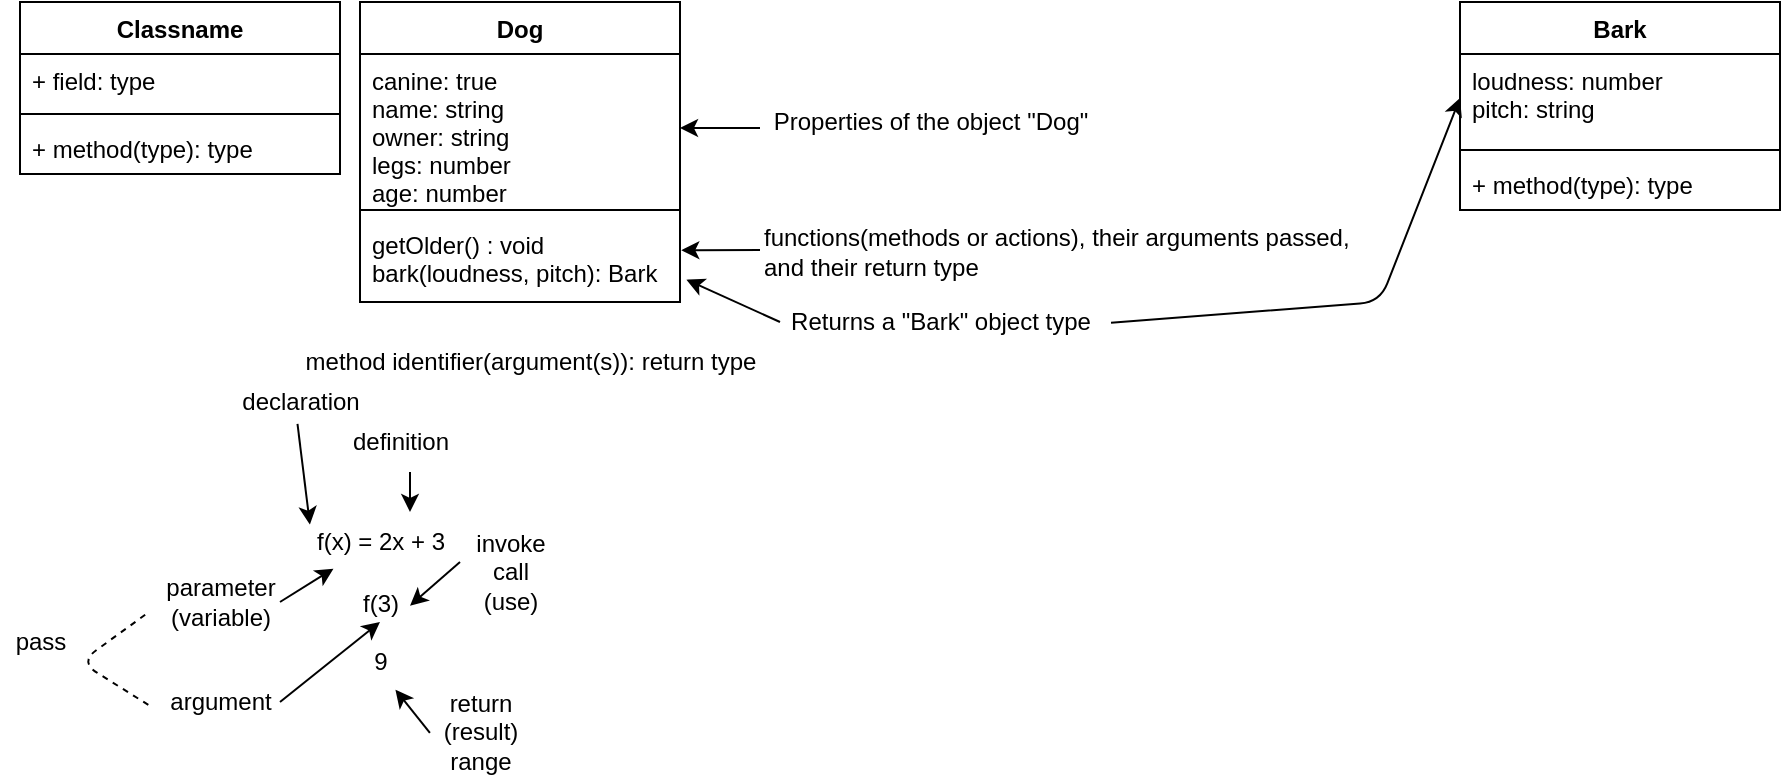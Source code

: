 <mxfile version="14.6.10" type="github" pages="4">
  <diagram id="izxrAAW67C-7VGkX5i38" name="UML Notes">
    <mxGraphModel dx="1422" dy="802" grid="1" gridSize="10" guides="1" tooltips="1" connect="1" arrows="1" fold="1" page="0" pageScale="1" pageWidth="850" pageHeight="1100" math="0" shadow="0">
      <root>
        <mxCell id="0" />
        <mxCell id="1" parent="0" />
        <mxCell id="ggjc38EF2CyogS9AeZ9P-1" value="Classname" style="swimlane;fontStyle=1;align=center;verticalAlign=top;childLayout=stackLayout;horizontal=1;startSize=26;horizontalStack=0;resizeParent=1;resizeParentMax=0;resizeLast=0;collapsible=1;marginBottom=0;" parent="1" vertex="1">
          <mxGeometry x="10" y="20" width="160" height="86" as="geometry" />
        </mxCell>
        <mxCell id="ggjc38EF2CyogS9AeZ9P-2" value="+ field: type" style="text;strokeColor=none;fillColor=none;align=left;verticalAlign=top;spacingLeft=4;spacingRight=4;overflow=hidden;rotatable=0;points=[[0,0.5],[1,0.5]];portConstraint=eastwest;" parent="ggjc38EF2CyogS9AeZ9P-1" vertex="1">
          <mxGeometry y="26" width="160" height="26" as="geometry" />
        </mxCell>
        <mxCell id="ggjc38EF2CyogS9AeZ9P-3" value="" style="line;strokeWidth=1;fillColor=none;align=left;verticalAlign=middle;spacingTop=-1;spacingLeft=3;spacingRight=3;rotatable=0;labelPosition=right;points=[];portConstraint=eastwest;" parent="ggjc38EF2CyogS9AeZ9P-1" vertex="1">
          <mxGeometry y="52" width="160" height="8" as="geometry" />
        </mxCell>
        <mxCell id="ggjc38EF2CyogS9AeZ9P-4" value="+ method(type): type" style="text;strokeColor=none;fillColor=none;align=left;verticalAlign=top;spacingLeft=4;spacingRight=4;overflow=hidden;rotatable=0;points=[[0,0.5],[1,0.5]];portConstraint=eastwest;" parent="ggjc38EF2CyogS9AeZ9P-1" vertex="1">
          <mxGeometry y="60" width="160" height="26" as="geometry" />
        </mxCell>
        <mxCell id="ggjc38EF2CyogS9AeZ9P-5" value="Dog" style="swimlane;fontStyle=1;align=center;verticalAlign=top;childLayout=stackLayout;horizontal=1;startSize=26;horizontalStack=0;resizeParent=1;resizeParentMax=0;resizeLast=0;collapsible=1;marginBottom=0;" parent="1" vertex="1">
          <mxGeometry x="180" y="20" width="160" height="150" as="geometry" />
        </mxCell>
        <mxCell id="ggjc38EF2CyogS9AeZ9P-6" value="canine: true&#xa;name: string&#xa;owner: string&#xa;legs: number&#xa;age: number" style="text;strokeColor=none;fillColor=none;align=left;verticalAlign=top;spacingLeft=4;spacingRight=4;overflow=hidden;rotatable=0;points=[[0,0.5],[1,0.5]];portConstraint=eastwest;" parent="ggjc38EF2CyogS9AeZ9P-5" vertex="1">
          <mxGeometry y="26" width="160" height="74" as="geometry" />
        </mxCell>
        <mxCell id="ggjc38EF2CyogS9AeZ9P-7" value="" style="line;strokeWidth=1;fillColor=none;align=left;verticalAlign=middle;spacingTop=-1;spacingLeft=3;spacingRight=3;rotatable=0;labelPosition=right;points=[];portConstraint=eastwest;" parent="ggjc38EF2CyogS9AeZ9P-5" vertex="1">
          <mxGeometry y="100" width="160" height="8" as="geometry" />
        </mxCell>
        <mxCell id="ggjc38EF2CyogS9AeZ9P-8" value="getOlder() : void&#xa;bark(loudness, pitch): Bark" style="text;strokeColor=none;fillColor=none;align=left;verticalAlign=top;spacingLeft=4;spacingRight=4;overflow=hidden;rotatable=0;points=[[0,0.5],[1,0.5]];portConstraint=eastwest;" parent="ggjc38EF2CyogS9AeZ9P-5" vertex="1">
          <mxGeometry y="108" width="160" height="42" as="geometry" />
        </mxCell>
        <mxCell id="ggjc38EF2CyogS9AeZ9P-9" value="" style="endArrow=classic;html=1;entryX=1;entryY=0.5;entryDx=0;entryDy=0;" parent="1" target="ggjc38EF2CyogS9AeZ9P-6" edge="1">
          <mxGeometry width="50" height="50" relative="1" as="geometry">
            <mxPoint x="380" y="83" as="sourcePoint" />
            <mxPoint x="450" y="380" as="targetPoint" />
          </mxGeometry>
        </mxCell>
        <mxCell id="ggjc38EF2CyogS9AeZ9P-11" value="Properties of the object &quot;Dog&quot;" style="text;html=1;align=center;verticalAlign=middle;resizable=0;points=[];autosize=1;" parent="1" vertex="1">
          <mxGeometry x="380" y="70" width="170" height="20" as="geometry" />
        </mxCell>
        <mxCell id="ggjc38EF2CyogS9AeZ9P-12" value="" style="endArrow=classic;html=1;entryX=1.004;entryY=0.384;entryDx=0;entryDy=0;entryPerimeter=0;" parent="1" target="ggjc38EF2CyogS9AeZ9P-8" edge="1">
          <mxGeometry width="50" height="50" relative="1" as="geometry">
            <mxPoint x="380" y="144" as="sourcePoint" />
            <mxPoint x="350" y="190" as="targetPoint" />
          </mxGeometry>
        </mxCell>
        <mxCell id="ggjc38EF2CyogS9AeZ9P-13" value="functions(methods or actions), their arguments passed, &lt;br&gt;and their return type" style="text;html=1;align=left;verticalAlign=middle;resizable=0;points=[];autosize=1;" parent="1" vertex="1">
          <mxGeometry x="380" y="130" width="310" height="30" as="geometry" />
        </mxCell>
        <mxCell id="ggjc38EF2CyogS9AeZ9P-14" value="f(x) = 2x + 3" style="text;html=1;align=center;verticalAlign=middle;resizable=0;points=[];autosize=1;" parent="1" vertex="1">
          <mxGeometry x="150" y="280" width="80" height="20" as="geometry" />
        </mxCell>
        <mxCell id="ggjc38EF2CyogS9AeZ9P-15" value="f(3)&lt;br&gt;&lt;br&gt;9" style="text;html=1;align=center;verticalAlign=middle;resizable=0;points=[];autosize=1;" parent="1" vertex="1">
          <mxGeometry x="175" y="310" width="30" height="50" as="geometry" />
        </mxCell>
        <mxCell id="ggjc38EF2CyogS9AeZ9P-16" value="" style="endArrow=classic;html=1;entryX=0.63;entryY=0.542;entryDx=0;entryDy=0;entryPerimeter=0;" parent="1" edge="1">
          <mxGeometry width="50" height="50" relative="1" as="geometry">
            <mxPoint x="205" y="255.0" as="sourcePoint" />
            <mxPoint x="205" y="275.0" as="targetPoint" />
          </mxGeometry>
        </mxCell>
        <mxCell id="ggjc38EF2CyogS9AeZ9P-17" value="definition" style="text;html=1;align=center;verticalAlign=middle;resizable=0;points=[];autosize=1;" parent="1" vertex="1">
          <mxGeometry x="170" y="230" width="60" height="20" as="geometry" />
        </mxCell>
        <mxCell id="ggjc38EF2CyogS9AeZ9P-18" value="" style="endArrow=classic;html=1;" parent="1" target="ggjc38EF2CyogS9AeZ9P-15" edge="1">
          <mxGeometry width="50" height="50" relative="1" as="geometry">
            <mxPoint x="230" y="300.0" as="sourcePoint" />
            <mxPoint x="215" y="285" as="targetPoint" />
          </mxGeometry>
        </mxCell>
        <mxCell id="ggjc38EF2CyogS9AeZ9P-19" value="invoke&lt;br&gt;call &lt;br&gt;(use)" style="text;html=1;align=center;verticalAlign=middle;resizable=0;points=[];autosize=1;" parent="1" vertex="1">
          <mxGeometry x="230" y="280" width="50" height="50" as="geometry" />
        </mxCell>
        <mxCell id="ggjc38EF2CyogS9AeZ9P-20" value="declaration" style="text;html=1;align=center;verticalAlign=middle;resizable=0;points=[];autosize=1;" parent="1" vertex="1">
          <mxGeometry x="115" y="210" width="70" height="20" as="geometry" />
        </mxCell>
        <mxCell id="ggjc38EF2CyogS9AeZ9P-21" value="" style="endArrow=classic;html=1;exitX=0.482;exitY=1.047;exitDx=0;exitDy=0;exitPerimeter=0;entryX=0.062;entryY=0.064;entryDx=0;entryDy=0;entryPerimeter=0;" parent="1" source="ggjc38EF2CyogS9AeZ9P-20" target="ggjc38EF2CyogS9AeZ9P-14" edge="1">
          <mxGeometry width="50" height="50" relative="1" as="geometry">
            <mxPoint x="240.0" y="310.0" as="sourcePoint" />
            <mxPoint x="215" y="319.375" as="targetPoint" />
          </mxGeometry>
        </mxCell>
        <mxCell id="ggjc38EF2CyogS9AeZ9P-22" value="" style="endArrow=classic;html=1;entryX=0.757;entryY=1.077;entryDx=0;entryDy=0;entryPerimeter=0;exitX=-0.001;exitY=0.508;exitDx=0;exitDy=0;exitPerimeter=0;" parent="1" source="ggjc38EF2CyogS9AeZ9P-23" target="ggjc38EF2CyogS9AeZ9P-15" edge="1">
          <mxGeometry width="50" height="50" relative="1" as="geometry">
            <mxPoint x="220" y="350" as="sourcePoint" />
            <mxPoint x="164.96" y="291.28" as="targetPoint" />
          </mxGeometry>
        </mxCell>
        <mxCell id="ggjc38EF2CyogS9AeZ9P-23" value="return&lt;br&gt;(result)&lt;br&gt;range" style="text;html=1;align=center;verticalAlign=middle;resizable=0;points=[];autosize=1;" parent="1" vertex="1">
          <mxGeometry x="215" y="360" width="50" height="50" as="geometry" />
        </mxCell>
        <mxCell id="ggjc38EF2CyogS9AeZ9P-24" value="" style="endArrow=classic;html=1;entryX=0.209;entryY=1.167;entryDx=0;entryDy=0;entryPerimeter=0;" parent="1" target="ggjc38EF2CyogS9AeZ9P-14" edge="1">
          <mxGeometry width="50" height="50" relative="1" as="geometry">
            <mxPoint x="140" y="320.0" as="sourcePoint" />
            <mxPoint x="164.96" y="291.28" as="targetPoint" />
          </mxGeometry>
        </mxCell>
        <mxCell id="ggjc38EF2CyogS9AeZ9P-25" value="parameter&lt;br&gt;(variable)" style="text;html=1;align=center;verticalAlign=middle;resizable=0;points=[];autosize=1;" parent="1" vertex="1">
          <mxGeometry x="75" y="305" width="70" height="30" as="geometry" />
        </mxCell>
        <mxCell id="ggjc38EF2CyogS9AeZ9P-26" value="" style="endArrow=classic;html=1;entryX=0.5;entryY=0.4;entryDx=0;entryDy=0;entryPerimeter=0;" parent="1" target="ggjc38EF2CyogS9AeZ9P-15" edge="1">
          <mxGeometry width="50" height="50" relative="1" as="geometry">
            <mxPoint x="140" y="370" as="sourcePoint" />
            <mxPoint x="176.72" y="313.34" as="targetPoint" />
          </mxGeometry>
        </mxCell>
        <mxCell id="ggjc38EF2CyogS9AeZ9P-27" value="argument" style="text;html=1;align=center;verticalAlign=middle;resizable=0;points=[];autosize=1;" parent="1" vertex="1">
          <mxGeometry x="75" y="360" width="70" height="20" as="geometry" />
        </mxCell>
        <mxCell id="ggjc38EF2CyogS9AeZ9P-29" value="pass" style="text;html=1;align=center;verticalAlign=middle;resizable=0;points=[];autosize=1;" parent="1" vertex="1">
          <mxGeometry y="330" width="40" height="20" as="geometry" />
        </mxCell>
        <mxCell id="ggjc38EF2CyogS9AeZ9P-31" value="" style="endArrow=none;dashed=1;html=1;entryX=-0.012;entryY=0.675;entryDx=0;entryDy=0;entryPerimeter=0;exitX=-0.012;exitY=0.572;exitDx=0;exitDy=0;exitPerimeter=0;" parent="1" source="ggjc38EF2CyogS9AeZ9P-27" target="ggjc38EF2CyogS9AeZ9P-25" edge="1">
          <mxGeometry width="50" height="50" relative="1" as="geometry">
            <mxPoint x="390" y="320" as="sourcePoint" />
            <mxPoint x="440" y="270" as="targetPoint" />
            <Array as="points">
              <mxPoint x="40" y="350" />
            </Array>
          </mxGeometry>
        </mxCell>
        <mxCell id="ggjc38EF2CyogS9AeZ9P-32" value="method identifier(argument(s)): return type" style="text;html=1;align=center;verticalAlign=middle;resizable=0;points=[];autosize=1;" parent="1" vertex="1">
          <mxGeometry x="145" y="190" width="240" height="20" as="geometry" />
        </mxCell>
        <mxCell id="5-rsklZLqykwbbk9PffP-1" value="" style="endArrow=classic;html=1;entryX=1.02;entryY=0.734;entryDx=0;entryDy=0;entryPerimeter=0;" parent="1" target="ggjc38EF2CyogS9AeZ9P-8" edge="1">
          <mxGeometry width="50" height="50" relative="1" as="geometry">
            <mxPoint x="390" y="180" as="sourcePoint" />
            <mxPoint x="440" y="240" as="targetPoint" />
          </mxGeometry>
        </mxCell>
        <mxCell id="5-rsklZLqykwbbk9PffP-2" value="Returns a &quot;Bark&quot; object type" style="text;html=1;align=center;verticalAlign=middle;resizable=0;points=[];autosize=1;" parent="1" vertex="1">
          <mxGeometry x="385" y="170" width="170" height="20" as="geometry" />
        </mxCell>
        <mxCell id="5-rsklZLqykwbbk9PffP-3" value="Bark" style="swimlane;fontStyle=1;align=center;verticalAlign=top;childLayout=stackLayout;horizontal=1;startSize=26;horizontalStack=0;resizeParent=1;resizeParentMax=0;resizeLast=0;collapsible=1;marginBottom=0;swimlaneLine=1;" parent="1" vertex="1">
          <mxGeometry x="730" y="20" width="160" height="104" as="geometry" />
        </mxCell>
        <mxCell id="5-rsklZLqykwbbk9PffP-4" value="loudness: number&#xa;pitch: string&#xa;" style="text;strokeColor=none;fillColor=none;align=left;verticalAlign=top;spacingLeft=4;spacingRight=4;overflow=hidden;rotatable=0;points=[[0,0.5],[1,0.5]];portConstraint=eastwest;" parent="5-rsklZLqykwbbk9PffP-3" vertex="1">
          <mxGeometry y="26" width="160" height="44" as="geometry" />
        </mxCell>
        <mxCell id="5-rsklZLqykwbbk9PffP-5" value="" style="line;strokeWidth=1;fillColor=none;align=left;verticalAlign=middle;spacingTop=-1;spacingLeft=3;spacingRight=3;rotatable=0;labelPosition=right;points=[];portConstraint=eastwest;" parent="5-rsklZLqykwbbk9PffP-3" vertex="1">
          <mxGeometry y="70" width="160" height="8" as="geometry" />
        </mxCell>
        <mxCell id="5-rsklZLqykwbbk9PffP-6" value="+ method(type): type" style="text;strokeColor=none;fillColor=none;align=left;verticalAlign=top;spacingLeft=4;spacingRight=4;overflow=hidden;rotatable=0;points=[[0,0.5],[1,0.5]];portConstraint=eastwest;" parent="5-rsklZLqykwbbk9PffP-3" vertex="1">
          <mxGeometry y="78" width="160" height="26" as="geometry" />
        </mxCell>
        <mxCell id="5-rsklZLqykwbbk9PffP-7" value="" style="endArrow=classic;html=1;exitX=1.003;exitY=0.521;exitDx=0;exitDy=0;exitPerimeter=0;entryX=0;entryY=0.5;entryDx=0;entryDy=0;" parent="1" source="5-rsklZLqykwbbk9PffP-2" target="5-rsklZLqykwbbk9PffP-4" edge="1">
          <mxGeometry width="50" height="50" relative="1" as="geometry">
            <mxPoint x="650" y="270" as="sourcePoint" />
            <mxPoint x="700" y="220" as="targetPoint" />
            <Array as="points">
              <mxPoint x="690" y="170" />
            </Array>
          </mxGeometry>
        </mxCell>
      </root>
    </mxGraphModel>
  </diagram>
  <diagram id="HFbhik41EtkXGejbtrfb" name="Objects that interact">
    <mxGraphModel dx="1822" dy="802" grid="0" gridSize="10" guides="1" tooltips="1" connect="1" arrows="1" fold="1" page="0" pageScale="1" pageWidth="850" pageHeight="1100" math="0" shadow="0">
      <root>
        <mxCell id="s_1t6k1x21JJ02WUQk41-0" />
        <mxCell id="s_1t6k1x21JJ02WUQk41-1" parent="s_1t6k1x21JJ02WUQk41-0" />
        <mxCell id="s_1t6k1x21JJ02WUQk41-2" value="&lt;h1&gt;Objects that interact&lt;/h1&gt;" style="text;html=1;strokeColor=none;fillColor=none;spacing=5;spacingTop=-20;whiteSpace=wrap;overflow=hidden;rounded=0;" parent="s_1t6k1x21JJ02WUQk41-1" vertex="1">
          <mxGeometry x="20" y="50" width="250" height="40" as="geometry" />
        </mxCell>
        <mxCell id="s_1t6k1x21JJ02WUQk41-7" value="Teacher" style="swimlane;fontStyle=1;align=center;verticalAlign=top;childLayout=stackLayout;horizontal=1;startSize=26;horizontalStack=0;resizeParent=1;resizeParentMax=0;resizeLast=0;collapsible=1;marginBottom=0;" parent="s_1t6k1x21JJ02WUQk41-1" vertex="1">
          <mxGeometry x="20" y="160" width="340" height="86" as="geometry" />
        </mxCell>
        <mxCell id="s_1t6k1x21JJ02WUQk41-8" value="givesHomework: bool&#xa;" style="text;strokeColor=none;fillColor=none;align=left;verticalAlign=top;spacingLeft=4;spacingRight=4;overflow=hidden;rotatable=0;points=[[0,0.5],[1,0.5]];portConstraint=eastwest;" parent="s_1t6k1x21JJ02WUQk41-7" vertex="1">
          <mxGeometry y="26" width="340" height="26" as="geometry" />
        </mxCell>
        <mxCell id="s_1t6k1x21JJ02WUQk41-9" value="" style="line;strokeWidth=1;fillColor=none;align=left;verticalAlign=middle;spacingTop=-1;spacingLeft=3;spacingRight=3;rotatable=0;labelPosition=right;points=[];portConstraint=eastwest;" parent="s_1t6k1x21JJ02WUQk41-7" vertex="1">
          <mxGeometry y="52" width="340" height="8" as="geometry" />
        </mxCell>
        <mxCell id="s_1t6k1x21JJ02WUQk41-10" value="assignHomework(): homework" style="text;strokeColor=none;fillColor=none;align=left;verticalAlign=top;spacingLeft=4;spacingRight=4;overflow=hidden;rotatable=0;points=[[0,0.5],[1,0.5]];portConstraint=eastwest;" parent="s_1t6k1x21JJ02WUQk41-7" vertex="1">
          <mxGeometry y="60" width="340" height="26" as="geometry" />
        </mxCell>
        <mxCell id="s_1t6k1x21JJ02WUQk41-11" value="Student" style="swimlane;fontStyle=1;align=center;verticalAlign=top;childLayout=stackLayout;horizontal=1;startSize=26;horizontalStack=0;resizeParent=1;resizeParentMax=0;resizeLast=0;collapsible=1;marginBottom=0;" parent="s_1t6k1x21JJ02WUQk41-1" vertex="1">
          <mxGeometry x="430" y="160" width="240" height="111" as="geometry" />
        </mxCell>
        <mxCell id="s_1t6k1x21JJ02WUQk41-12" value="gradeLevel: number&#xa;academicLevel: number&#xa;&#xa;" style="text;strokeColor=none;fillColor=none;align=left;verticalAlign=top;spacingLeft=4;spacingRight=4;overflow=hidden;rotatable=0;points=[[0,0.5],[1,0.5]];portConstraint=eastwest;" parent="s_1t6k1x21JJ02WUQk41-11" vertex="1">
          <mxGeometry y="26" width="240" height="39" as="geometry" />
        </mxCell>
        <mxCell id="s_1t6k1x21JJ02WUQk41-13" value="" style="line;strokeWidth=1;fillColor=none;align=left;verticalAlign=middle;spacingTop=-1;spacingLeft=3;spacingRight=3;rotatable=0;labelPosition=right;points=[];portConstraint=eastwest;" parent="s_1t6k1x21JJ02WUQk41-11" vertex="1">
          <mxGeometry y="65" width="240" height="8" as="geometry" />
        </mxCell>
        <mxCell id="s_1t6k1x21JJ02WUQk41-14" value="doHomework(Homework): bool&#xa;fillOutHomework(homework): homework" style="text;strokeColor=none;fillColor=none;align=left;verticalAlign=top;spacingLeft=4;spacingRight=4;overflow=hidden;rotatable=0;points=[[0,0.5],[1,0.5]];portConstraint=eastwest;" parent="s_1t6k1x21JJ02WUQk41-11" vertex="1">
          <mxGeometry y="73" width="240" height="38" as="geometry" />
        </mxCell>
        <mxCell id="s_1t6k1x21JJ02WUQk41-15" value="Homework" style="swimlane;fontStyle=1;childLayout=stackLayout;horizontal=1;startSize=26;fillColor=none;horizontalStack=0;resizeParent=1;resizeParentMax=0;resizeLast=0;collapsible=1;marginBottom=0;" parent="s_1t6k1x21JJ02WUQk41-1" vertex="1">
          <mxGeometry x="20" y="280" width="150" height="135" as="geometry" />
        </mxCell>
        <mxCell id="s_1t6k1x21JJ02WUQk41-16" value="difficulty: number" style="text;strokeColor=none;fillColor=none;align=left;verticalAlign=top;spacingLeft=4;spacingRight=4;overflow=hidden;rotatable=0;points=[[0,0.5],[1,0.5]];portConstraint=eastwest;" parent="s_1t6k1x21JJ02WUQk41-15" vertex="1">
          <mxGeometry y="26" width="150" height="26" as="geometry" />
        </mxCell>
        <mxCell id="s_1t6k1x21JJ02WUQk41-17" value="subject: string" style="text;strokeColor=none;fillColor=none;align=left;verticalAlign=top;spacingLeft=4;spacingRight=4;overflow=hidden;rotatable=0;points=[[0,0.5],[1,0.5]];portConstraint=eastwest;" parent="s_1t6k1x21JJ02WUQk41-15" vertex="1">
          <mxGeometry y="52" width="150" height="28" as="geometry" />
        </mxCell>
        <mxCell id="s_1t6k1x21JJ02WUQk41-19" value="homeworkFinished: bool" style="text;strokeColor=none;fillColor=none;align=left;verticalAlign=top;spacingLeft=4;spacingRight=4;overflow=hidden;rotatable=0;points=[[0,0.5],[1,0.5]];portConstraint=eastwest;" parent="s_1t6k1x21JJ02WUQk41-15" vertex="1">
          <mxGeometry y="80" width="150" height="29" as="geometry" />
        </mxCell>
        <mxCell id="_u28TQLZVJ7jKI38-Mz2-35" value="question[ ]: Question" style="text;strokeColor=none;fillColor=none;align=left;verticalAlign=top;spacingLeft=4;spacingRight=4;overflow=hidden;rotatable=0;points=[[0,0.5],[1,0.5]];portConstraint=eastwest;" parent="s_1t6k1x21JJ02WUQk41-15" vertex="1">
          <mxGeometry y="109" width="150" height="26" as="geometry" />
        </mxCell>
        <mxCell id="mYS3J9SjXnX4Xh6v5t4f-0" value="if seniorStudent.gradeLevel = 12&lt;br&gt;and&lt;br&gt;calculusTeacher.givesHomework = true&lt;br&gt;&lt;br&gt;then&lt;br&gt;&lt;br&gt;seniorStudent.turnInHomework(doHomework(((calculusTeacher.assignHomework())))" style="text;html=1;strokeColor=none;fillColor=none;align=center;verticalAlign=middle;whiteSpace=wrap;rounded=0;" parent="s_1t6k1x21JJ02WUQk41-1" vertex="1">
          <mxGeometry x="1034" y="43" width="340" height="90" as="geometry" />
        </mxCell>
        <mxCell id="3BieHv0Uvj4uVbpqDDp2-0" value="&lt;div&gt;teacher.assignHomework()&lt;/div&gt;" style="text;html=1;strokeColor=none;fillColor=none;align=center;verticalAlign=middle;whiteSpace=wrap;rounded=0;" parent="s_1t6k1x21JJ02WUQk41-1" vertex="1">
          <mxGeometry x="310.25" y="367" width="171.5" height="20" as="geometry" />
        </mxCell>
        <mxCell id="3BieHv0Uvj4uVbpqDDp2-66" style="edgeStyle=orthogonalEdgeStyle;rounded=0;orthogonalLoop=1;jettySize=auto;html=1;exitX=0.5;exitY=1;exitDx=0;exitDy=0;" parent="s_1t6k1x21JJ02WUQk41-1" source="3BieHv0Uvj4uVbpqDDp2-26" edge="1">
          <mxGeometry relative="1" as="geometry">
            <mxPoint x="81.833" y="907.667" as="targetPoint" />
          </mxGeometry>
        </mxCell>
        <mxCell id="3BieHv0Uvj4uVbpqDDp2-26" value="create Homework object" style="rounded=0;whiteSpace=wrap;html=1;sketch=0;fillColor=#FFFFFF;" parent="s_1t6k1x21JJ02WUQk41-1" vertex="1">
          <mxGeometry x="12" y="789" width="140" height="40" as="geometry" />
        </mxCell>
        <mxCell id="3BieHv0Uvj4uVbpqDDp2-28" value="&lt;div&gt;student.doHomework(Homework)&lt;/div&gt;" style="text;html=1;strokeColor=none;fillColor=none;align=center;verticalAlign=middle;whiteSpace=wrap;rounded=0;" parent="s_1t6k1x21JJ02WUQk41-1" vertex="1">
          <mxGeometry x="782" y="419" width="121" height="20" as="geometry" />
        </mxCell>
        <mxCell id="3BieHv0Uvj4uVbpqDDp2-31" value="" style="endArrow=none;html=1;entryX=0.5;entryY=1;entryDx=0;entryDy=0;" parent="s_1t6k1x21JJ02WUQk41-1" target="3BieHv0Uvj4uVbpqDDp2-44" edge="1">
          <mxGeometry width="50" height="50" relative="1" as="geometry">
            <mxPoint x="841" y="534" as="sourcePoint" />
            <mxPoint x="841" y="489" as="targetPoint" />
          </mxGeometry>
        </mxCell>
        <mxCell id="3BieHv0Uvj4uVbpqDDp2-57" style="edgeStyle=orthogonalEdgeStyle;rounded=0;orthogonalLoop=1;jettySize=auto;html=1;exitX=0.5;exitY=1;exitDx=0;exitDy=0;entryX=0.5;entryY=0;entryDx=0;entryDy=0;" parent="s_1t6k1x21JJ02WUQk41-1" source="3BieHv0Uvj4uVbpqDDp2-41" target="3BieHv0Uvj4uVbpqDDp2-56" edge="1">
          <mxGeometry relative="1" as="geometry" />
        </mxCell>
        <mxCell id="3BieHv0Uvj4uVbpqDDp2-41" value="teacher.gradeWork(Homework)" style="rounded=0;whiteSpace=wrap;html=1;sketch=0;fillColor=#FFFFFF;" parent="s_1t6k1x21JJ02WUQk41-1" vertex="1">
          <mxGeometry x="-166" y="1181" width="200" height="40" as="geometry" />
        </mxCell>
        <mxCell id="3BieHv0Uvj4uVbpqDDp2-46" style="edgeStyle=orthogonalEdgeStyle;rounded=0;orthogonalLoop=1;jettySize=auto;html=1;exitX=0.5;exitY=1;exitDx=0;exitDy=0;entryX=0.5;entryY=0;entryDx=0;entryDy=0;" parent="s_1t6k1x21JJ02WUQk41-1" source="3BieHv0Uvj4uVbpqDDp2-43" target="3BieHv0Uvj4uVbpqDDp2-45" edge="1">
          <mxGeometry relative="1" as="geometry" />
        </mxCell>
        <mxCell id="3BieHv0Uvj4uVbpqDDp2-43" value="" style="ellipse;fillColor=#000000;strokeColor=none;sketch=0;" parent="s_1t6k1x21JJ02WUQk41-1" vertex="1">
          <mxGeometry x="381" y="389" width="30" height="30" as="geometry" />
        </mxCell>
        <mxCell id="3BieHv0Uvj4uVbpqDDp2-44" value="" style="ellipse;fillColor=#000000;strokeColor=none;sketch=0;" parent="s_1t6k1x21JJ02WUQk41-1" vertex="1">
          <mxGeometry x="826" y="439" width="30" height="30" as="geometry" />
        </mxCell>
        <mxCell id="3BieHv0Uvj4uVbpqDDp2-47" style="edgeStyle=orthogonalEdgeStyle;rounded=0;orthogonalLoop=1;jettySize=auto;html=1;exitX=0;exitY=0.5;exitDx=0;exitDy=0;entryX=0.5;entryY=0;entryDx=0;entryDy=0;" parent="s_1t6k1x21JJ02WUQk41-1" source="3BieHv0Uvj4uVbpqDDp2-45" edge="1">
          <mxGeometry relative="1" as="geometry">
            <mxPoint x="238.5" y="619" as="targetPoint" />
          </mxGeometry>
        </mxCell>
        <mxCell id="3BieHv0Uvj4uVbpqDDp2-48" value="true" style="edgeLabel;html=1;align=center;verticalAlign=middle;resizable=0;points=[];" parent="3BieHv0Uvj4uVbpqDDp2-47" vertex="1" connectable="0">
          <mxGeometry x="-0.568" y="-1" relative="1" as="geometry">
            <mxPoint as="offset" />
          </mxGeometry>
        </mxCell>
        <mxCell id="3BieHv0Uvj4uVbpqDDp2-45" value="student.gradeLevel == 12" style="rhombus;sketch=0;fillColor=#FFFFFF;" parent="s_1t6k1x21JJ02WUQk41-1" vertex="1">
          <mxGeometry x="316" y="439" width="160" height="95" as="geometry" />
        </mxCell>
        <mxCell id="3BieHv0Uvj4uVbpqDDp2-49" style="edgeStyle=orthogonalEdgeStyle;rounded=0;orthogonalLoop=1;jettySize=auto;html=1;exitX=0;exitY=0.5;exitDx=0;exitDy=0;" parent="s_1t6k1x21JJ02WUQk41-1" edge="1">
          <mxGeometry relative="1" as="geometry">
            <mxPoint x="554" y="629" as="targetPoint" />
            <mxPoint x="476" y="491.5" as="sourcePoint" />
          </mxGeometry>
        </mxCell>
        <mxCell id="3BieHv0Uvj4uVbpqDDp2-50" value="false" style="edgeLabel;html=1;align=center;verticalAlign=middle;resizable=0;points=[];" parent="3BieHv0Uvj4uVbpqDDp2-49" vertex="1" connectable="0">
          <mxGeometry x="-0.568" y="-1" relative="1" as="geometry">
            <mxPoint as="offset" />
          </mxGeometry>
        </mxCell>
        <mxCell id="3BieHv0Uvj4uVbpqDDp2-51" value="" style="ellipse;html=1;shape=endState;fillColor=#000000;strokeColor=#000000;sketch=0;" parent="s_1t6k1x21JJ02WUQk41-1" vertex="1">
          <mxGeometry x="539" y="629" width="30" height="30" as="geometry" />
        </mxCell>
        <mxCell id="3BieHv0Uvj4uVbpqDDp2-68" style="edgeStyle=orthogonalEdgeStyle;rounded=0;orthogonalLoop=1;jettySize=auto;html=1;exitX=0.5;exitY=1;exitDx=0;exitDy=0;" parent="s_1t6k1x21JJ02WUQk41-1" source="3BieHv0Uvj4uVbpqDDp2-53" edge="1">
          <mxGeometry relative="1" as="geometry">
            <mxPoint x="91.833" y="996.833" as="targetPoint" />
          </mxGeometry>
        </mxCell>
        <mxCell id="3BieHv0Uvj4uVbpqDDp2-53" value="student.doHomework(Homework)" style="rounded=0;whiteSpace=wrap;html=1;sketch=0;fillColor=#FFFFFF;" parent="s_1t6k1x21JJ02WUQk41-1" vertex="1">
          <mxGeometry x="-8" y="909" width="200" height="40" as="geometry" />
        </mxCell>
        <mxCell id="3BieHv0Uvj4uVbpqDDp2-56" value="" style="ellipse;html=1;shape=endState;fillColor=#000000;strokeColor=#000000;sketch=0;" parent="s_1t6k1x21JJ02WUQk41-1" vertex="1">
          <mxGeometry x="-81" y="1262" width="30" height="30" as="geometry" />
        </mxCell>
        <mxCell id="3BieHv0Uvj4uVbpqDDp2-58" value="teacher.givesHomework" style="rhombus;sketch=0;fillColor=#FFFFFF;" parent="s_1t6k1x21JJ02WUQk41-1" vertex="1">
          <mxGeometry x="160" y="618" width="160" height="77" as="geometry" />
        </mxCell>
        <mxCell id="3BieHv0Uvj4uVbpqDDp2-59" style="edgeStyle=orthogonalEdgeStyle;rounded=0;orthogonalLoop=1;jettySize=auto;html=1;exitX=0;exitY=0.5;exitDx=0;exitDy=0;entryX=0.5;entryY=0;entryDx=0;entryDy=0;" parent="s_1t6k1x21JJ02WUQk41-1" edge="1">
          <mxGeometry relative="1" as="geometry">
            <mxPoint x="82.5" y="788.5" as="targetPoint" />
            <mxPoint x="160" y="656" as="sourcePoint" />
          </mxGeometry>
        </mxCell>
        <mxCell id="3BieHv0Uvj4uVbpqDDp2-60" value="true" style="edgeLabel;html=1;align=center;verticalAlign=middle;resizable=0;points=[];" parent="3BieHv0Uvj4uVbpqDDp2-59" vertex="1" connectable="0">
          <mxGeometry x="-0.568" y="-1" relative="1" as="geometry">
            <mxPoint as="offset" />
          </mxGeometry>
        </mxCell>
        <mxCell id="3BieHv0Uvj4uVbpqDDp2-62" style="edgeStyle=orthogonalEdgeStyle;rounded=0;orthogonalLoop=1;jettySize=auto;html=1;exitX=0;exitY=0.5;exitDx=0;exitDy=0;" parent="s_1t6k1x21JJ02WUQk41-1" edge="1">
          <mxGeometry relative="1" as="geometry">
            <mxPoint x="397.75" y="794.5" as="targetPoint" />
            <mxPoint x="319.75" y="657" as="sourcePoint" />
          </mxGeometry>
        </mxCell>
        <mxCell id="3BieHv0Uvj4uVbpqDDp2-63" value="false" style="edgeLabel;html=1;align=center;verticalAlign=middle;resizable=0;points=[];" parent="3BieHv0Uvj4uVbpqDDp2-62" vertex="1" connectable="0">
          <mxGeometry x="-0.568" y="-1" relative="1" as="geometry">
            <mxPoint as="offset" />
          </mxGeometry>
        </mxCell>
        <mxCell id="3BieHv0Uvj4uVbpqDDp2-64" value="" style="ellipse;html=1;shape=endState;fillColor=#000000;strokeColor=#000000;sketch=0;" parent="s_1t6k1x21JJ02WUQk41-1" vertex="1">
          <mxGeometry x="384" y="794" width="30" height="30" as="geometry" />
        </mxCell>
        <mxCell id="3BieHv0Uvj4uVbpqDDp2-67" value="Homework.homeworkFinished" style="rhombus;sketch=0;fillColor=#FFFFFF;" parent="s_1t6k1x21JJ02WUQk41-1" vertex="1">
          <mxGeometry x="12" y="999" width="185" height="93" as="geometry" />
        </mxCell>
        <mxCell id="3BieHv0Uvj4uVbpqDDp2-69" style="edgeStyle=orthogonalEdgeStyle;rounded=0;orthogonalLoop=1;jettySize=auto;html=1;exitX=0;exitY=0.5;exitDx=0;exitDy=0;entryX=0.5;entryY=0;entryDx=0;entryDy=0;" parent="s_1t6k1x21JJ02WUQk41-1" edge="1">
          <mxGeometry relative="1" as="geometry">
            <mxPoint x="-65.5" y="1179.5" as="targetPoint" />
            <mxPoint x="12.0" y="1047" as="sourcePoint" />
          </mxGeometry>
        </mxCell>
        <mxCell id="3BieHv0Uvj4uVbpqDDp2-70" value="true" style="edgeLabel;html=1;align=center;verticalAlign=middle;resizable=0;points=[];" parent="3BieHv0Uvj4uVbpqDDp2-69" vertex="1" connectable="0">
          <mxGeometry x="-0.568" y="-1" relative="1" as="geometry">
            <mxPoint as="offset" />
          </mxGeometry>
        </mxCell>
        <mxCell id="3BieHv0Uvj4uVbpqDDp2-71" style="edgeStyle=orthogonalEdgeStyle;rounded=0;orthogonalLoop=1;jettySize=auto;html=1;exitX=0;exitY=0.5;exitDx=0;exitDy=0;" parent="s_1t6k1x21JJ02WUQk41-1" edge="1">
          <mxGeometry relative="1" as="geometry">
            <mxPoint x="275" y="1184" as="targetPoint" />
            <mxPoint x="197" y="1046.5" as="sourcePoint" />
          </mxGeometry>
        </mxCell>
        <mxCell id="3BieHv0Uvj4uVbpqDDp2-72" value="false" style="edgeLabel;html=1;align=center;verticalAlign=middle;resizable=0;points=[];" parent="3BieHv0Uvj4uVbpqDDp2-71" vertex="1" connectable="0">
          <mxGeometry x="-0.568" y="-1" relative="1" as="geometry">
            <mxPoint as="offset" />
          </mxGeometry>
        </mxCell>
        <mxCell id="3BieHv0Uvj4uVbpqDDp2-73" value="" style="ellipse;html=1;shape=endState;fillColor=#000000;strokeColor=#000000;sketch=0;" parent="s_1t6k1x21JJ02WUQk41-1" vertex="1">
          <mxGeometry x="259" y="1186" width="30" height="30" as="geometry" />
        </mxCell>
        <mxCell id="3BieHv0Uvj4uVbpqDDp2-75" value="teacher.gradeWork(Homework)" style="text;html=1;strokeColor=none;fillColor=none;align=center;verticalAlign=middle;whiteSpace=wrap;rounded=0;" parent="s_1t6k1x21JJ02WUQk41-1" vertex="1">
          <mxGeometry x="785" y="939" width="112" height="20" as="geometry" />
        </mxCell>
        <mxCell id="3BieHv0Uvj4uVbpqDDp2-76" value="" style="endArrow=none;html=1;entryX=0.5;entryY=1;entryDx=0;entryDy=0;" parent="s_1t6k1x21JJ02WUQk41-1" target="3BieHv0Uvj4uVbpqDDp2-77" edge="1">
          <mxGeometry width="50" height="50" relative="1" as="geometry">
            <mxPoint x="844" y="1054" as="sourcePoint" />
            <mxPoint x="844" y="1009" as="targetPoint" />
          </mxGeometry>
        </mxCell>
        <mxCell id="3BieHv0Uvj4uVbpqDDp2-77" value="" style="ellipse;fillColor=#000000;strokeColor=none;sketch=0;" parent="s_1t6k1x21JJ02WUQk41-1" vertex="1">
          <mxGeometry x="829" y="959" width="30" height="30" as="geometry" />
        </mxCell>
        <mxCell id="3BieHv0Uvj4uVbpqDDp2-78" value="student.academicLevel &gt;= 10" style="rhombus;sketch=0;fillColor=#FFFFFF;" parent="s_1t6k1x21JJ02WUQk41-1" vertex="1">
          <mxGeometry x="749.5" y="534" width="183" height="78" as="geometry" />
        </mxCell>
        <mxCell id="3BieHv0Uvj4uVbpqDDp2-79" style="edgeStyle=orthogonalEdgeStyle;rounded=0;orthogonalLoop=1;jettySize=auto;html=1;exitX=0;exitY=0.5;exitDx=0;exitDy=0;entryX=0.5;entryY=0;entryDx=0;entryDy=0;" parent="s_1t6k1x21JJ02WUQk41-1" edge="1">
          <mxGeometry relative="1" as="geometry">
            <mxPoint x="672" y="706.5" as="targetPoint" />
            <mxPoint x="749.5" y="574" as="sourcePoint" />
          </mxGeometry>
        </mxCell>
        <mxCell id="3BieHv0Uvj4uVbpqDDp2-80" value="true" style="edgeLabel;html=1;align=center;verticalAlign=middle;resizable=0;points=[];" parent="3BieHv0Uvj4uVbpqDDp2-79" vertex="1" connectable="0">
          <mxGeometry x="-0.568" y="-1" relative="1" as="geometry">
            <mxPoint as="offset" />
          </mxGeometry>
        </mxCell>
        <mxCell id="3BieHv0Uvj4uVbpqDDp2-81" style="edgeStyle=orthogonalEdgeStyle;rounded=0;orthogonalLoop=1;jettySize=auto;html=1;exitX=0;exitY=0.5;exitDx=0;exitDy=0;" parent="s_1t6k1x21JJ02WUQk41-1" edge="1">
          <mxGeometry relative="1" as="geometry">
            <mxPoint x="1010.5" y="710.5" as="targetPoint" />
            <mxPoint x="932.5" y="573" as="sourcePoint" />
          </mxGeometry>
        </mxCell>
        <mxCell id="3BieHv0Uvj4uVbpqDDp2-82" value="false" style="edgeLabel;html=1;align=center;verticalAlign=middle;resizable=0;points=[];" parent="3BieHv0Uvj4uVbpqDDp2-81" vertex="1" connectable="0">
          <mxGeometry x="-0.568" y="-1" relative="1" as="geometry">
            <mxPoint as="offset" />
          </mxGeometry>
        </mxCell>
        <mxCell id="8w2AzW_U2LVOqzFq7Nyg-12" style="edgeStyle=orthogonalEdgeStyle;rounded=0;orthogonalLoop=1;jettySize=auto;html=1;entryX=0.5;entryY=0;entryDx=0;entryDy=0;" parent="s_1t6k1x21JJ02WUQk41-1" source="3BieHv0Uvj4uVbpqDDp2-86" target="8w2AzW_U2LVOqzFq7Nyg-11" edge="1">
          <mxGeometry relative="1" as="geometry" />
        </mxCell>
        <mxCell id="3BieHv0Uvj4uVbpqDDp2-86" value="Homework.homeworkFinished = false" style="rounded=0;whiteSpace=wrap;html=1;sketch=0;fillColor=#FFFFFF;" parent="s_1t6k1x21JJ02WUQk41-1" vertex="1">
          <mxGeometry x="906" y="712" width="218" height="40" as="geometry" />
        </mxCell>
        <mxCell id="3BieHv0Uvj4uVbpqDDp2-88" value="&lt;div&gt;&lt;i&gt;academicLevel would have to be calculated using a bunch of factors&lt;/i&gt;&lt;/div&gt;&lt;div&gt;&lt;i&gt;like general intelligence, effort twords classes, knowledge of certain subjects, etc...&lt;br&gt;&lt;/i&gt;&lt;/div&gt;" style="text;html=1;align=center;verticalAlign=middle;resizable=0;points=[];autosize=1;" parent="s_1t6k1x21JJ02WUQk41-1" vertex="1">
          <mxGeometry x="690" y="224" width="455" height="32" as="geometry" />
        </mxCell>
        <mxCell id="8w2AzW_U2LVOqzFq7Nyg-8" style="edgeStyle=orthogonalEdgeStyle;rounded=0;orthogonalLoop=1;jettySize=auto;html=1;entryX=0.5;entryY=0;entryDx=0;entryDy=0;" parent="s_1t6k1x21JJ02WUQk41-1" target="8w2AzW_U2LVOqzFq7Nyg-6" edge="1">
          <mxGeometry relative="1" as="geometry">
            <mxPoint x="846" y="1153" as="sourcePoint" />
          </mxGeometry>
        </mxCell>
        <mxCell id="8w2AzW_U2LVOqzFq7Nyg-10" style="edgeStyle=orthogonalEdgeStyle;rounded=0;orthogonalLoop=1;jettySize=auto;html=1;" parent="s_1t6k1x21JJ02WUQk41-1" edge="1">
          <mxGeometry relative="1" as="geometry">
            <mxPoint x="844" y="1125" as="targetPoint" />
            <mxPoint x="844" y="1083" as="sourcePoint" />
          </mxGeometry>
        </mxCell>
        <mxCell id="8w2AzW_U2LVOqzFq7Nyg-1" value="" style="ellipse;html=1;shape=endState;fillColor=#000000;strokeColor=#000000;sketch=0;" parent="s_1t6k1x21JJ02WUQk41-1" vertex="1">
          <mxGeometry x="672" y="789" width="30" height="30" as="geometry" />
        </mxCell>
        <mxCell id="8w2AzW_U2LVOqzFq7Nyg-6" value="" style="ellipse;html=1;shape=endState;fillColor=#000000;strokeColor=#000000;sketch=0;" parent="s_1t6k1x21JJ02WUQk41-1" vertex="1">
          <mxGeometry x="831" y="1211" width="30" height="30" as="geometry" />
        </mxCell>
        <mxCell id="8w2AzW_U2LVOqzFq7Nyg-11" value="" style="ellipse;html=1;shape=endState;fillColor=#000000;strokeColor=#000000;sketch=0;" parent="s_1t6k1x21JJ02WUQk41-1" vertex="1">
          <mxGeometry x="1000" y="794" width="30" height="30" as="geometry" />
        </mxCell>
        <mxCell id="8w2AzW_U2LVOqzFq7Nyg-18" style="edgeStyle=orthogonalEdgeStyle;rounded=0;orthogonalLoop=1;jettySize=auto;html=1;entryX=0.5;entryY=0;entryDx=0;entryDy=0;" parent="s_1t6k1x21JJ02WUQk41-1" source="8w2AzW_U2LVOqzFq7Nyg-17" target="8w2AzW_U2LVOqzFq7Nyg-1" edge="1">
          <mxGeometry relative="1" as="geometry" />
        </mxCell>
        <mxCell id="8w2AzW_U2LVOqzFq7Nyg-17" value="student.fillOutHomework(Homework)" style="rounded=0;whiteSpace=wrap;html=1;sketch=0;fillColor=#FFFFFF;" parent="s_1t6k1x21JJ02WUQk41-1" vertex="1">
          <mxGeometry x="584" y="712" width="206" height="40" as="geometry" />
        </mxCell>
        <mxCell id="8w2AzW_U2LVOqzFq7Nyg-19" value="compare Homework object with a correct Homework object " style="rounded=0;whiteSpace=wrap;html=1;sketch=0;fillColor=#FFFFFF;" parent="s_1t6k1x21JJ02WUQk41-1" vertex="1">
          <mxGeometry x="749.5" y="1041" width="189.75" height="40" as="geometry" />
        </mxCell>
        <mxCell id="8w2AzW_U2LVOqzFq7Nyg-20" value="pass grade into grade book" style="rounded=0;whiteSpace=wrap;html=1;sketch=0;fillColor=#FFFFFF;" parent="s_1t6k1x21JJ02WUQk41-1" vertex="1">
          <mxGeometry x="761.25" y="1125" width="162.5" height="32" as="geometry" />
        </mxCell>
        <mxCell id="_u28TQLZVJ7jKI38-Mz2-48" style="edgeStyle=orthogonalEdgeStyle;rounded=0;orthogonalLoop=1;jettySize=auto;html=1;exitX=0.5;exitY=1;exitDx=0;exitDy=0;" parent="s_1t6k1x21JJ02WUQk41-1" source="_u28TQLZVJ7jKI38-Mz2-0" target="_u28TQLZVJ7jKI38-Mz2-47" edge="1">
          <mxGeometry relative="1" as="geometry" />
        </mxCell>
        <mxCell id="_u28TQLZVJ7jKI38-Mz2-0" value="" style="ellipse;fillColor=#000000;strokeColor=none;sketch=0;" parent="s_1t6k1x21JJ02WUQk41-1" vertex="1">
          <mxGeometry x="1597.69" y="469" width="30" height="30" as="geometry" />
        </mxCell>
        <mxCell id="_u28TQLZVJ7jKI38-Mz2-1" value="student.fillOutHomework(Homework)" style="text;html=1;strokeColor=none;fillColor=none;align=center;verticalAlign=middle;whiteSpace=wrap;rounded=0;" parent="s_1t6k1x21JJ02WUQk41-1" vertex="1">
          <mxGeometry x="1552.19" y="439" width="121" height="20" as="geometry" />
        </mxCell>
        <mxCell id="_u28TQLZVJ7jKI38-Mz2-78" style="edgeStyle=orthogonalEdgeStyle;rounded=0;orthogonalLoop=1;jettySize=auto;html=1;exitX=1;exitY=0.5;exitDx=0;exitDy=0;" parent="s_1t6k1x21JJ02WUQk41-1" source="_u28TQLZVJ7jKI38-Mz2-37" target="_u28TQLZVJ7jKI38-Mz2-69" edge="1">
          <mxGeometry relative="1" as="geometry" />
        </mxCell>
        <mxCell id="_u28TQLZVJ7jKI38-Mz2-37" value="Homework.question [index].answer = true " style="rounded=0;whiteSpace=wrap;html=1;" parent="s_1t6k1x21JJ02WUQk41-1" vertex="1">
          <mxGeometry x="1034" y="1062" width="166.5" height="45" as="geometry" />
        </mxCell>
        <mxCell id="_u28TQLZVJ7jKI38-Mz2-42" value="Question" style="swimlane;fontStyle=1;childLayout=stackLayout;horizontal=1;startSize=26;fillColor=none;horizontalStack=0;resizeParent=1;resizeParentMax=0;resizeLast=0;collapsible=1;marginBottom=0;" parent="s_1t6k1x21JJ02WUQk41-1" vertex="1">
          <mxGeometry x="180" y="282" width="140" height="104" as="geometry" />
        </mxCell>
        <mxCell id="_u28TQLZVJ7jKI38-Mz2-46" value="prompt: string" style="text;strokeColor=none;fillColor=none;align=left;verticalAlign=top;spacingLeft=4;spacingRight=4;overflow=hidden;rotatable=0;points=[[0,0.5],[1,0.5]];portConstraint=eastwest;" parent="_u28TQLZVJ7jKI38-Mz2-42" vertex="1">
          <mxGeometry y="26" width="140" height="26" as="geometry" />
        </mxCell>
        <mxCell id="_u28TQLZVJ7jKI38-Mz2-43" value="answer: bool" style="text;strokeColor=none;fillColor=none;align=left;verticalAlign=top;spacingLeft=4;spacingRight=4;overflow=hidden;rotatable=0;points=[[0,0.5],[1,0.5]];portConstraint=eastwest;" parent="_u28TQLZVJ7jKI38-Mz2-42" vertex="1">
          <mxGeometry y="52" width="140" height="26" as="geometry" />
        </mxCell>
        <mxCell id="_u28TQLZVJ7jKI38-Mz2-50" value="minRequiredAL: number" style="text;strokeColor=none;fillColor=none;align=left;verticalAlign=top;spacingLeft=4;spacingRight=4;overflow=hidden;rotatable=0;points=[[0,0.5],[1,0.5]];portConstraint=eastwest;" parent="_u28TQLZVJ7jKI38-Mz2-42" vertex="1">
          <mxGeometry y="78" width="140" height="26" as="geometry" />
        </mxCell>
        <mxCell id="_u28TQLZVJ7jKI38-Mz2-52" style="edgeStyle=orthogonalEdgeStyle;rounded=0;orthogonalLoop=1;jettySize=auto;html=1;exitX=0.5;exitY=1;exitDx=0;exitDy=0;" parent="s_1t6k1x21JJ02WUQk41-1" source="_u28TQLZVJ7jKI38-Mz2-47" edge="1">
          <mxGeometry relative="1" as="geometry">
            <mxPoint x="1611.974" y="637.862" as="targetPoint" />
          </mxGeometry>
        </mxCell>
        <mxCell id="_u28TQLZVJ7jKI38-Mz2-47" value="create index: number with 0 as initial value" style="rounded=0;whiteSpace=wrap;html=1;" parent="s_1t6k1x21JJ02WUQk41-1" vertex="1">
          <mxGeometry x="1552.19" y="535" width="120" height="60" as="geometry" />
        </mxCell>
        <mxCell id="_u28TQLZVJ7jKI38-Mz2-51" style="edgeStyle=orthogonalEdgeStyle;rounded=0;orthogonalLoop=1;jettySize=auto;html=1;exitX=0;exitY=0.5;exitDx=0;exitDy=0;entryX=0.371;entryY=0.027;entryDx=0;entryDy=0;entryPerimeter=0;" parent="s_1t6k1x21JJ02WUQk41-1" source="_u28TQLZVJ7jKI38-Mz2-49" target="_u28TQLZVJ7jKI38-Mz2-37" edge="1">
          <mxGeometry relative="1" as="geometry">
            <mxPoint x="1083.39" y="747" as="targetPoint" />
          </mxGeometry>
        </mxCell>
        <mxCell id="_u28TQLZVJ7jKI38-Mz2-62" value="true" style="edgeLabel;html=1;align=center;verticalAlign=middle;resizable=0;points=[];" parent="_u28TQLZVJ7jKI38-Mz2-51" vertex="1" connectable="0">
          <mxGeometry x="-0.517" y="-2" relative="1" as="geometry">
            <mxPoint as="offset" />
          </mxGeometry>
        </mxCell>
        <mxCell id="_u28TQLZVJ7jKI38-Mz2-54" style="edgeStyle=orthogonalEdgeStyle;rounded=0;orthogonalLoop=1;jettySize=auto;html=1;exitX=1;exitY=0.5;exitDx=0;exitDy=0;entryX=0.541;entryY=0;entryDx=0;entryDy=0;entryPerimeter=0;" parent="s_1t6k1x21JJ02WUQk41-1" source="_u28TQLZVJ7jKI38-Mz2-49" target="_u28TQLZVJ7jKI38-Mz2-53" edge="1">
          <mxGeometry relative="1" as="geometry">
            <mxPoint x="1717.604" y="753.103" as="targetPoint" />
          </mxGeometry>
        </mxCell>
        <mxCell id="_u28TQLZVJ7jKI38-Mz2-63" value="false" style="edgeLabel;html=1;align=center;verticalAlign=middle;resizable=0;points=[];" parent="_u28TQLZVJ7jKI38-Mz2-54" vertex="1" connectable="0">
          <mxGeometry x="-0.73" y="2" relative="1" as="geometry">
            <mxPoint as="offset" />
          </mxGeometry>
        </mxCell>
        <mxCell id="_u28TQLZVJ7jKI38-Mz2-49" value="student.academicLevel &gt;= Homework.question[index].minRequiredAL" style="rhombus;" parent="s_1t6k1x21JJ02WUQk41-1" vertex="1">
          <mxGeometry x="1211.19" y="822" width="411.5" height="114" as="geometry" />
        </mxCell>
        <mxCell id="_u28TQLZVJ7jKI38-Mz2-77" style="edgeStyle=orthogonalEdgeStyle;rounded=0;orthogonalLoop=1;jettySize=auto;html=1;exitX=0;exitY=0.5;exitDx=0;exitDy=0;" parent="s_1t6k1x21JJ02WUQk41-1" source="_u28TQLZVJ7jKI38-Mz2-53" target="_u28TQLZVJ7jKI38-Mz2-69" edge="1">
          <mxGeometry relative="1" as="geometry" />
        </mxCell>
        <mxCell id="_u28TQLZVJ7jKI38-Mz2-53" value="Homework.question [index].answer = false " style="rounded=0;whiteSpace=wrap;html=1;" parent="s_1t6k1x21JJ02WUQk41-1" vertex="1">
          <mxGeometry x="1636" y="1062" width="166.5" height="45" as="geometry" />
        </mxCell>
        <mxCell id="_u28TQLZVJ7jKI38-Mz2-56" value="&lt;i&gt;This is a for loop I just don&#39;t know how to express that properly in UML&lt;br&gt;&lt;/i&gt;" style="text;html=1;strokeColor=none;fillColor=none;align=center;verticalAlign=middle;whiteSpace=wrap;rounded=0;" parent="s_1t6k1x21JJ02WUQk41-1" vertex="1">
          <mxGeometry x="1774" y="911" width="147" height="20" as="geometry" />
        </mxCell>
        <mxCell id="_u28TQLZVJ7jKI38-Mz2-60" value="" style="ellipse;html=1;shape=endState;fillColor=#000000;strokeColor=#000000;sketch=0;" parent="s_1t6k1x21JJ02WUQk41-1" vertex="1">
          <mxGeometry x="1834.75" y="866" width="30" height="30" as="geometry" />
        </mxCell>
        <mxCell id="_u28TQLZVJ7jKI38-Mz2-75" style="edgeStyle=orthogonalEdgeStyle;rounded=0;orthogonalLoop=1;jettySize=auto;html=1;exitX=0;exitY=0.5;exitDx=0;exitDy=0;entryX=0.5;entryY=0;entryDx=0;entryDy=0;" parent="s_1t6k1x21JJ02WUQk41-1" source="_u28TQLZVJ7jKI38-Mz2-64" target="_u28TQLZVJ7jKI38-Mz2-49" edge="1">
          <mxGeometry relative="1" as="geometry" />
        </mxCell>
        <mxCell id="_u28TQLZVJ7jKI38-Mz2-79" value="&lt;div&gt;true&lt;/div&gt;" style="edgeLabel;html=1;align=center;verticalAlign=middle;resizable=0;points=[];" parent="_u28TQLZVJ7jKI38-Mz2-75" vertex="1" connectable="0">
          <mxGeometry x="-0.521" y="3" relative="1" as="geometry">
            <mxPoint x="1.96" y="-6" as="offset" />
          </mxGeometry>
        </mxCell>
        <mxCell id="_u28TQLZVJ7jKI38-Mz2-76" style="edgeStyle=orthogonalEdgeStyle;rounded=0;orthogonalLoop=1;jettySize=auto;html=1;exitX=1;exitY=0.5;exitDx=0;exitDy=0;" parent="s_1t6k1x21JJ02WUQk41-1" source="_u28TQLZVJ7jKI38-Mz2-64" edge="1">
          <mxGeometry relative="1" as="geometry">
            <mxPoint x="1850" y="865" as="targetPoint" />
          </mxGeometry>
        </mxCell>
        <mxCell id="_u28TQLZVJ7jKI38-Mz2-80" value="&lt;div&gt;false&lt;/div&gt;" style="edgeLabel;html=1;align=center;verticalAlign=middle;resizable=0;points=[];" parent="_u28TQLZVJ7jKI38-Mz2-76" vertex="1" connectable="0">
          <mxGeometry x="-0.632" y="2" relative="1" as="geometry">
            <mxPoint as="offset" />
          </mxGeometry>
        </mxCell>
        <mxCell id="_u28TQLZVJ7jKI38-Mz2-64" value="index &lt; size of question array&#xa;" style="rhombus;" parent="s_1t6k1x21JJ02WUQk41-1" vertex="1">
          <mxGeometry x="1513.04" y="639" width="199.31" height="92" as="geometry" />
        </mxCell>
        <mxCell id="_u28TQLZVJ7jKI38-Mz2-82" style="edgeStyle=orthogonalEdgeStyle;rounded=0;orthogonalLoop=1;jettySize=auto;html=1;exitX=0.5;exitY=1;exitDx=0;exitDy=0;" parent="s_1t6k1x21JJ02WUQk41-1" source="_u28TQLZVJ7jKI38-Mz2-69" edge="1">
          <mxGeometry relative="1" as="geometry">
            <mxPoint x="1614" y="639" as="targetPoint" />
            <Array as="points">
              <mxPoint x="1417" y="1119" />
              <mxPoint x="2085" y="1119" />
            </Array>
          </mxGeometry>
        </mxCell>
        <mxCell id="_u28TQLZVJ7jKI38-Mz2-69" value="add 1 to index" style="rounded=0;whiteSpace=wrap;html=1;" parent="s_1t6k1x21JJ02WUQk41-1" vertex="1">
          <mxGeometry x="1356.94" y="1069.5" width="120" height="30" as="geometry" />
        </mxCell>
        <mxCell id="_u28TQLZVJ7jKI38-Mz2-74" value="for(int index { 0 }; index &amp;lt; sizeof(Homework.question); ++index)" style="text;html=1;align=center;verticalAlign=middle;resizable=0;points=[];autosize=1;" parent="s_1t6k1x21JJ02WUQk41-1" vertex="1">
          <mxGeometry x="1735" y="949" width="336" height="18" as="geometry" />
        </mxCell>
      </root>
    </mxGraphModel>
  </diagram>
  <diagram id="Jblv5pwgb3ITuOm_os4w" name="Bnf">
    <mxGraphModel dx="1422" dy="802" grid="0" gridSize="10" guides="1" tooltips="1" connect="1" arrows="1" fold="1" page="1" pageScale="1" pageWidth="850" pageHeight="1100" math="0" shadow="0">
      <root>
        <mxCell id="4Zqyhj5hiK0_QSlidkFH-0" />
        <mxCell id="4Zqyhj5hiK0_QSlidkFH-1" parent="4Zqyhj5hiK0_QSlidkFH-0" />
        <mxCell id="4Zqyhj5hiK0_QSlidkFH-2" value="&lt;div align=&quot;left&quot;&gt;&amp;lt;teacher&amp;gt;:: &amp;lt;surname&amp;gt; &amp;lt;last-name&amp;gt; &amp;lt;subject-taught&amp;gt;&lt;/div&gt;&lt;div align=&quot;left&quot;&gt;&lt;br&gt;&lt;/div&gt;&lt;div align=&quot;left&quot;&gt;&amp;lt;student&amp;gt;:: &amp;lt;first-name&amp;gt; &amp;lt;last-name&amp;gt; &amp;lt;grade-level&amp;gt;&lt;/div&gt;&lt;div align=&quot;left&quot;&gt;&lt;br&gt;&lt;/div&gt;&lt;div align=&quot;left&quot;&gt;&amp;lt;surname&amp;gt;:: &quot;Mr.&quot; | &quot;Mrs.&quot; | &quot;Ms.&quot;&lt;/div&gt;&lt;div align=&quot;left&quot;&gt;&lt;br&gt;&lt;/div&gt;&lt;div align=&quot;left&quot;&gt;&amp;lt;last-name&amp;gt; &amp;amp; &amp;lt;first-name&amp;gt;:: &amp;lt;letters&amp;gt;&lt;/div&gt;&lt;div align=&quot;left&quot;&gt;&lt;br&gt;&lt;/div&gt;&lt;div align=&quot;left&quot;&gt;&amp;lt;subject-taught&amp;gt;:: &quot;English&quot; | &quot;Math&quot; | &quot;Science&quot;&lt;/div&gt;&lt;div align=&quot;left&quot;&gt;&lt;br&gt;&lt;/div&gt;&lt;div align=&quot;left&quot;&gt;&amp;lt;grade-level&amp;gt;:: K | 1 | 2 | 3 | 4 | 5 | 6 | 7 | 8 | 9 | 10 | 11 | 12&lt;/div&gt;&lt;div align=&quot;left&quot;&gt;&lt;br&gt;&lt;/div&gt;&lt;div align=&quot;left&quot;&gt;&amp;lt;letters&amp;gt;:: letter | letters &amp;amp; letter&lt;/div&gt;&lt;div align=&quot;left&quot;&gt;&lt;br&gt;&lt;/div&gt;&lt;div align=&quot;left&quot;&gt;&amp;lt;letter&amp;gt;:: A-Z | a-z&lt;/div&gt;&lt;div align=&quot;left&quot;&gt;&lt;br&gt;&lt;/div&gt;&lt;div align=&quot;left&quot;&gt;&amp;lt;assign&amp;gt;:: &amp;lt;homework&amp;gt;&lt;/div&gt;&lt;div align=&quot;left&quot;&gt;&lt;br&gt;&lt;/div&gt;&lt;div align=&quot;left&quot;&gt;&amp;lt;homework&amp;gt;:: &amp;lt;subject-taught&amp;gt; &amp;lt;difficulty&amp;gt;&lt;/div&gt;&lt;div align=&quot;left&quot;&gt;&lt;br&gt;&lt;/div&gt;&lt;div align=&quot;left&quot;&gt;&amp;lt;difficulty&amp;gt;:: &amp;lt;grade-level&amp;gt;&lt;/div&gt;&lt;div align=&quot;left&quot;&gt;&lt;br&gt;&lt;/div&gt;&lt;div align=&quot;left&quot;&gt;&amp;lt;class-schedule&amp;gt;:: &amp;lt;subject-taught&amp;gt; &amp;lt;time&amp;gt; | &amp;lt;subject-taught&amp;gt; &amp;lt;time&amp;gt; | &amp;lt;subject-taught&amp;gt; &amp;lt;time&amp;gt; | &amp;lt;subject-taught&amp;gt; &amp;lt;time&amp;gt;&lt;/div&gt;&lt;div align=&quot;left&quot;&gt;&lt;br&gt;&lt;/div&gt;&lt;div align=&quot;left&quot;&gt;&amp;lt;time&amp;gt;:: 12AM - 12PM&lt;/div&gt;&lt;div align=&quot;left&quot;&gt;&lt;br&gt;&lt;/div&gt;&lt;div align=&quot;left&quot;&gt;&lt;br&gt;&lt;/div&gt;" style="text;html=1;align=left;verticalAlign=middle;resizable=0;points=[];autosize=1;" parent="4Zqyhj5hiK0_QSlidkFH-1" vertex="1">
          <mxGeometry x="27" y="66" width="652" height="382" as="geometry" />
        </mxCell>
      </root>
    </mxGraphModel>
  </diagram>
  <diagram id="0UEIXW0nfOPuoP48EcPC" name="Hitchhikers Guide">
    <mxGraphModel dx="2831" dy="1146" grid="0" gridSize="10" guides="1" tooltips="1" connect="1" arrows="1" fold="1" page="0" pageScale="1" pageWidth="850" pageHeight="1100" math="0" shadow="0">
      <root>
        <mxCell id="-wKdD1VKQordn2tFMaNz-0" />
        <mxCell id="-wKdD1VKQordn2tFMaNz-1" parent="-wKdD1VKQordn2tFMaNz-0" />
        <mxCell id="-wKdD1VKQordn2tFMaNz-2" value="LivingEntity" style="swimlane;fontStyle=1;align=center;verticalAlign=top;childLayout=stackLayout;horizontal=1;startSize=26;horizontalStack=0;resizeParent=1;resizeParentMax=0;resizeLast=0;collapsible=1;marginBottom=0;" vertex="1" parent="-wKdD1VKQordn2tFMaNz-1">
          <mxGeometry x="280" width="164" height="214" as="geometry" />
        </mxCell>
        <mxCell id="-wKdD1VKQordn2tFMaNz-3" value="name : string&#xa;species: Species&#xa;age : number&#xa;pronoun : string&#xa;possessivePronoun : string&#xa;arms: number&#xa;legs: number&#xa;heads : number&#xa;announceSpeaker : boolean&#xa;&#xa;" style="text;strokeColor=none;fillColor=none;align=left;verticalAlign=top;spacingLeft=4;spacingRight=4;overflow=hidden;rotatable=0;points=[[0,0.5],[1,0.5]];portConstraint=eastwest;" vertex="1" parent="-wKdD1VKQordn2tFMaNz-2">
          <mxGeometry y="26" width="164" height="138" as="geometry" />
        </mxCell>
        <mxCell id="-wKdD1VKQordn2tFMaNz-4" value="" style="line;strokeWidth=1;fillColor=none;align=left;verticalAlign=middle;spacingTop=-1;spacingLeft=3;spacingRight=3;rotatable=0;labelPosition=right;points=[];portConstraint=eastwest;" vertex="1" parent="-wKdD1VKQordn2tFMaNz-2">
          <mxGeometry y="164" width="164" height="8" as="geometry" />
        </mxCell>
        <mxCell id="-wKdD1VKQordn2tFMaNz-5" value="speak(string) : boolean &#xa;action method?" style="text;strokeColor=none;fillColor=none;align=left;verticalAlign=top;spacingLeft=4;spacingRight=4;overflow=hidden;rotatable=0;points=[[0,0.5],[1,0.5]];portConstraint=eastwest;" vertex="1" parent="-wKdD1VKQordn2tFMaNz-2">
          <mxGeometry y="172" width="164" height="42" as="geometry" />
        </mxCell>
        <mxCell id="-wKdD1VKQordn2tFMaNz-13" value="Species" style="swimlane;fontStyle=1;align=center;verticalAlign=top;childLayout=stackLayout;horizontal=1;startSize=26;horizontalStack=0;resizeParent=1;resizeParentMax=0;resizeLast=0;collapsible=1;marginBottom=0;" vertex="1" parent="-wKdD1VKQordn2tFMaNz-1">
          <mxGeometry x="530" y="24" width="160" height="94" as="geometry" />
        </mxCell>
        <mxCell id="-wKdD1VKQordn2tFMaNz-14" value="name : string&#xa;primaryPlanet : Planet&#xa;" style="text;strokeColor=none;fillColor=none;align=left;verticalAlign=top;spacingLeft=4;spacingRight=4;overflow=hidden;rotatable=0;points=[[0,0.5],[1,0.5]];portConstraint=eastwest;" vertex="1" parent="-wKdD1VKQordn2tFMaNz-13">
          <mxGeometry y="26" width="160" height="34" as="geometry" />
        </mxCell>
        <mxCell id="-wKdD1VKQordn2tFMaNz-15" value="" style="line;strokeWidth=1;fillColor=none;align=left;verticalAlign=middle;spacingTop=-1;spacingLeft=3;spacingRight=3;rotatable=0;labelPosition=right;points=[];portConstraint=eastwest;" vertex="1" parent="-wKdD1VKQordn2tFMaNz-13">
          <mxGeometry y="60" width="160" height="8" as="geometry" />
        </mxCell>
        <mxCell id="-wKdD1VKQordn2tFMaNz-16" value="+ method(type): type" style="text;strokeColor=none;fillColor=none;align=left;verticalAlign=top;spacingLeft=4;spacingRight=4;overflow=hidden;rotatable=0;points=[[0,0.5],[1,0.5]];portConstraint=eastwest;" vertex="1" parent="-wKdD1VKQordn2tFMaNz-13">
          <mxGeometry y="68" width="160" height="26" as="geometry" />
        </mxCell>
        <mxCell id="-wKdD1VKQordn2tFMaNz-17" value="Classname" style="swimlane;fontStyle=1;align=center;verticalAlign=top;childLayout=stackLayout;horizontal=1;startSize=26;horizontalStack=0;resizeParent=1;resizeParentMax=0;resizeLast=0;collapsible=1;marginBottom=0;" vertex="1" parent="-wKdD1VKQordn2tFMaNz-1">
          <mxGeometry x="10" y="20" width="160" height="86" as="geometry" />
        </mxCell>
        <mxCell id="-wKdD1VKQordn2tFMaNz-18" value="+ field: type" style="text;strokeColor=none;fillColor=none;align=left;verticalAlign=top;spacingLeft=4;spacingRight=4;overflow=hidden;rotatable=0;points=[[0,0.5],[1,0.5]];portConstraint=eastwest;" vertex="1" parent="-wKdD1VKQordn2tFMaNz-17">
          <mxGeometry y="26" width="160" height="26" as="geometry" />
        </mxCell>
        <mxCell id="-wKdD1VKQordn2tFMaNz-19" value="" style="line;strokeWidth=1;fillColor=none;align=left;verticalAlign=middle;spacingTop=-1;spacingLeft=3;spacingRight=3;rotatable=0;labelPosition=right;points=[];portConstraint=eastwest;" vertex="1" parent="-wKdD1VKQordn2tFMaNz-17">
          <mxGeometry y="52" width="160" height="8" as="geometry" />
        </mxCell>
        <mxCell id="-wKdD1VKQordn2tFMaNz-20" value="+ method(type): type" style="text;strokeColor=none;fillColor=none;align=left;verticalAlign=top;spacingLeft=4;spacingRight=4;overflow=hidden;rotatable=0;points=[[0,0.5],[1,0.5]];portConstraint=eastwest;" vertex="1" parent="-wKdD1VKQordn2tFMaNz-17">
          <mxGeometry y="60" width="160" height="26" as="geometry" />
        </mxCell>
        <mxCell id="-wKdD1VKQordn2tFMaNz-25" value="Planet" style="swimlane;fontStyle=1;align=center;verticalAlign=top;childLayout=stackLayout;horizontal=1;startSize=26;horizontalStack=0;resizeParent=1;resizeParentMax=0;resizeLast=0;collapsible=1;marginBottom=0;" vertex="1" parent="-wKdD1VKQordn2tFMaNz-1">
          <mxGeometry x="240" y="230" width="160" height="114" as="geometry" />
        </mxCell>
        <mxCell id="-wKdD1VKQordn2tFMaNz-26" value="name : string&#xa;" style="text;strokeColor=none;fillColor=none;align=left;verticalAlign=top;spacingLeft=4;spacingRight=4;overflow=hidden;rotatable=0;points=[[0,0.5],[1,0.5]];portConstraint=eastwest;" vertex="1" parent="-wKdD1VKQordn2tFMaNz-25">
          <mxGeometry y="26" width="160" height="54" as="geometry" />
        </mxCell>
        <mxCell id="-wKdD1VKQordn2tFMaNz-27" value="" style="line;strokeWidth=1;fillColor=none;align=left;verticalAlign=middle;spacingTop=-1;spacingLeft=3;spacingRight=3;rotatable=0;labelPosition=right;points=[];portConstraint=eastwest;" vertex="1" parent="-wKdD1VKQordn2tFMaNz-25">
          <mxGeometry y="80" width="160" height="8" as="geometry" />
        </mxCell>
        <mxCell id="-wKdD1VKQordn2tFMaNz-28" value="+ method(type): type" style="text;strokeColor=none;fillColor=none;align=left;verticalAlign=top;spacingLeft=4;spacingRight=4;overflow=hidden;rotatable=0;points=[[0,0.5],[1,0.5]];portConstraint=eastwest;" vertex="1" parent="-wKdD1VKQordn2tFMaNz-25">
          <mxGeometry y="88" width="160" height="26" as="geometry" />
        </mxCell>
        <mxCell id="-wKdD1VKQordn2tFMaNz-29" value="Vector3" style="swimlane;fontStyle=1;align=center;verticalAlign=top;childLayout=stackLayout;horizontal=1;startSize=26;horizontalStack=0;resizeParent=1;resizeParentMax=0;resizeLast=0;collapsible=1;marginBottom=0;" vertex="1" parent="-wKdD1VKQordn2tFMaNz-1">
          <mxGeometry x="500" y="180" width="160" height="114" as="geometry" />
        </mxCell>
        <mxCell id="-wKdD1VKQordn2tFMaNz-30" value="x : number&#xa;y : number&#xa;z : number&#xa;" style="text;strokeColor=none;fillColor=none;align=left;verticalAlign=top;spacingLeft=4;spacingRight=4;overflow=hidden;rotatable=0;points=[[0,0.5],[1,0.5]];portConstraint=eastwest;" vertex="1" parent="-wKdD1VKQordn2tFMaNz-29">
          <mxGeometry y="26" width="160" height="54" as="geometry" />
        </mxCell>
        <mxCell id="-wKdD1VKQordn2tFMaNz-31" value="" style="line;strokeWidth=1;fillColor=none;align=left;verticalAlign=middle;spacingTop=-1;spacingLeft=3;spacingRight=3;rotatable=0;labelPosition=right;points=[];portConstraint=eastwest;" vertex="1" parent="-wKdD1VKQordn2tFMaNz-29">
          <mxGeometry y="80" width="160" height="8" as="geometry" />
        </mxCell>
        <mxCell id="-wKdD1VKQordn2tFMaNz-32" value="+ method(type): type" style="text;strokeColor=none;fillColor=none;align=left;verticalAlign=top;spacingLeft=4;spacingRight=4;overflow=hidden;rotatable=0;points=[[0,0.5],[1,0.5]];portConstraint=eastwest;" vertex="1" parent="-wKdD1VKQordn2tFMaNz-29">
          <mxGeometry y="88" width="160" height="26" as="geometry" />
        </mxCell>
        <mxCell id="-wKdD1VKQordn2tFMaNz-33" value="&lt;div&gt;Aurthur Dent, 37 year old Human&lt;/div&gt;&lt;div&gt;could use inheritance with entity objects&lt;br&gt;&lt;/div&gt;&lt;div&gt;&lt;br&gt;&lt;/div&gt;&lt;div&gt;&lt;br&gt;&lt;/div&gt;&lt;div&gt;start mapping out story line and adjust classes from there&lt;br&gt;&lt;/div&gt;" style="text;html=1;strokeColor=none;fillColor=none;align=center;verticalAlign=middle;whiteSpace=wrap;rounded=0;" vertex="1" parent="-wKdD1VKQordn2tFMaNz-1">
          <mxGeometry x="10" y="410" width="240" height="170" as="geometry" />
        </mxCell>
        <mxCell id="-wKdD1VKQordn2tFMaNz-38" value="Travel Guide" style="swimlane;fontStyle=1;align=center;verticalAlign=top;childLayout=stackLayout;horizontal=1;startSize=26;horizontalStack=0;resizeParent=1;resizeParentMax=0;resizeLast=0;collapsible=1;marginBottom=0;" vertex="1" parent="-wKdD1VKQordn2tFMaNz-1">
          <mxGeometry x="10" y="190" width="160" height="104" as="geometry" />
        </mxCell>
        <mxCell id="-wKdD1VKQordn2tFMaNz-39" value="title : string&#xa;coverText : string&#xa;" style="text;strokeColor=none;fillColor=none;align=left;verticalAlign=top;spacingLeft=4;spacingRight=4;overflow=hidden;rotatable=0;points=[[0,0.5],[1,0.5]];portConstraint=eastwest;" vertex="1" parent="-wKdD1VKQordn2tFMaNz-38">
          <mxGeometry y="26" width="160" height="44" as="geometry" />
        </mxCell>
        <mxCell id="-wKdD1VKQordn2tFMaNz-40" value="" style="line;strokeWidth=1;fillColor=none;align=left;verticalAlign=middle;spacingTop=-1;spacingLeft=3;spacingRight=3;rotatable=0;labelPosition=right;points=[];portConstraint=eastwest;" vertex="1" parent="-wKdD1VKQordn2tFMaNz-38">
          <mxGeometry y="70" width="160" height="8" as="geometry" />
        </mxCell>
        <mxCell id="-wKdD1VKQordn2tFMaNz-41" value="+ method(type): type" style="text;strokeColor=none;fillColor=none;align=left;verticalAlign=top;spacingLeft=4;spacingRight=4;overflow=hidden;rotatable=0;points=[[0,0.5],[1,0.5]];portConstraint=eastwest;" vertex="1" parent="-wKdD1VKQordn2tFMaNz-38">
          <mxGeometry y="78" width="160" height="26" as="geometry" />
        </mxCell>
        <mxCell id="-wKdD1VKQordn2tFMaNz-42" value="Entity" style="swimlane;fontStyle=1;align=center;verticalAlign=top;childLayout=stackLayout;horizontal=1;startSize=26;horizontalStack=0;resizeParent=1;resizeParentMax=0;resizeLast=0;collapsible=1;marginBottom=0;" vertex="1" parent="-wKdD1VKQordn2tFMaNz-1">
          <mxGeometry x="500" y="320" width="160" height="94" as="geometry" />
        </mxCell>
        <mxCell id="-wKdD1VKQordn2tFMaNz-43" value="descriptor :string&#xa;owner : LivingEntity&#xa;" style="text;strokeColor=none;fillColor=none;align=left;verticalAlign=top;spacingLeft=4;spacingRight=4;overflow=hidden;rotatable=0;points=[[0,0.5],[1,0.5]];portConstraint=eastwest;" vertex="1" parent="-wKdD1VKQordn2tFMaNz-42">
          <mxGeometry y="26" width="160" height="34" as="geometry" />
        </mxCell>
        <mxCell id="-wKdD1VKQordn2tFMaNz-44" value="" style="line;strokeWidth=1;fillColor=none;align=left;verticalAlign=middle;spacingTop=-1;spacingLeft=3;spacingRight=3;rotatable=0;labelPosition=right;points=[];portConstraint=eastwest;" vertex="1" parent="-wKdD1VKQordn2tFMaNz-42">
          <mxGeometry y="60" width="160" height="8" as="geometry" />
        </mxCell>
        <mxCell id="-wKdD1VKQordn2tFMaNz-45" value="actions?" style="text;strokeColor=none;fillColor=none;align=left;verticalAlign=top;spacingLeft=4;spacingRight=4;overflow=hidden;rotatable=0;points=[[0,0.5],[1,0.5]];portConstraint=eastwest;" vertex="1" parent="-wKdD1VKQordn2tFMaNz-42">
          <mxGeometry y="68" width="160" height="26" as="geometry" />
        </mxCell>
        <mxCell id="wks1egdlLgKaKfjmOBUZ-11" style="edgeStyle=orthogonalEdgeStyle;rounded=0;orthogonalLoop=1;jettySize=auto;html=1;" edge="1" parent="-wKdD1VKQordn2tFMaNz-1" source="-wKdD1VKQordn2tFMaNz-46">
          <mxGeometry relative="1" as="geometry">
            <mxPoint x="155" y="1262" as="targetPoint" />
          </mxGeometry>
        </mxCell>
        <mxCell id="-wKdD1VKQordn2tFMaNz-46" value="&lt;div&gt;Create LivingEntity object aurthurDent&lt;br&gt;&lt;/div&gt;&lt;div&gt;name = &quot;Arthur Dent&quot;&lt;/div&gt;&lt;div&gt;species = human&lt;/div&gt;&lt;div&gt;pronoun = &quot;he&quot;&lt;/div&gt;&lt;div&gt;possessivePronoun = &quot;his&quot;&lt;br&gt;&lt;/div&gt;&lt;div&gt;age = 37&lt;/div&gt;&lt;div&gt;arms = 2&lt;/div&gt;&lt;div&gt;legs = 2&lt;/div&gt;&lt;div&gt;heads = 1&lt;/div&gt;&lt;div&gt;announceSpeaker = true&lt;br&gt;&lt;/div&gt;" style="rounded=0;whiteSpace=wrap;html=1;" vertex="1" parent="-wKdD1VKQordn2tFMaNz-1">
          <mxGeometry x="40" y="1052" width="230" height="151" as="geometry" />
        </mxCell>
        <mxCell id="wks1egdlLgKaKfjmOBUZ-0" style="edgeStyle=orthogonalEdgeStyle;rounded=0;orthogonalLoop=1;jettySize=auto;html=1;exitX=0.5;exitY=1;exitDx=0;exitDy=0;" edge="1" parent="-wKdD1VKQordn2tFMaNz-1" source="bd2gLGcgRqSaVZfxjLPG-0">
          <mxGeometry relative="1" as="geometry">
            <mxPoint x="155.235" y="1051.294" as="targetPoint" />
          </mxGeometry>
        </mxCell>
        <mxCell id="bd2gLGcgRqSaVZfxjLPG-0" value="&lt;div&gt;Create LivingEntity object narrator&lt;/div&gt;&lt;div&gt;name = &quot;Narrator&quot;&lt;/div&gt;&lt;div&gt;species = narrator&lt;/div&gt;&lt;div&gt;age = 0&lt;/div&gt;&lt;div&gt;pronoun = &quot; &quot;&lt;/div&gt;&lt;div&gt;possessivePronoun = &quot; &quot;&lt;br&gt;&lt;/div&gt;&lt;div&gt;arms = 0&lt;/div&gt;&lt;div&gt;legs = 0&lt;/div&gt;&lt;div&gt;heads = 0&lt;/div&gt;&lt;div&gt;announceSpeaker = false&lt;br&gt;&lt;/div&gt;" style="rounded=0;whiteSpace=wrap;html=1;" vertex="1" parent="-wKdD1VKQordn2tFMaNz-1">
          <mxGeometry x="40" y="801" width="230" height="146" as="geometry" />
        </mxCell>
        <mxCell id="wks1egdlLgKaKfjmOBUZ-2" style="edgeStyle=orthogonalEdgeStyle;rounded=0;orthogonalLoop=1;jettySize=auto;html=1;" edge="1" parent="-wKdD1VKQordn2tFMaNz-1" source="2DuJpXHP9tJtV9mL60st-0">
          <mxGeometry relative="1" as="geometry">
            <mxPoint x="39.941" y="866" as="targetPoint" />
          </mxGeometry>
        </mxCell>
        <mxCell id="2DuJpXHP9tJtV9mL60st-0" value="&lt;div&gt;Create Species object narrator&lt;/div&gt;&lt;div&gt;name = &quot;narrator&quot;&lt;/div&gt;&lt;div&gt;primaryPlanet = unknown&lt;br&gt;&lt;/div&gt;" style="rounded=0;whiteSpace=wrap;html=1;" vertex="1" parent="-wKdD1VKQordn2tFMaNz-1">
          <mxGeometry x="-226" y="836.5" width="186" height="59" as="geometry" />
        </mxCell>
        <mxCell id="2DuJpXHP9tJtV9mL60st-2" style="edgeStyle=orthogonalEdgeStyle;rounded=0;orthogonalLoop=1;jettySize=auto;html=1;" edge="1" parent="-wKdD1VKQordn2tFMaNz-1" source="2DuJpXHP9tJtV9mL60st-1">
          <mxGeometry relative="1" as="geometry">
            <mxPoint x="-227" y="866" as="targetPoint" />
          </mxGeometry>
        </mxCell>
        <mxCell id="2DuJpXHP9tJtV9mL60st-1" value="&lt;div&gt;Create Planet object unknown&lt;/div&gt;&lt;div&gt;name = &quot;unknown&quot;&lt;br&gt;&lt;/div&gt; " style="rounded=0;whiteSpace=wrap;html=1;" vertex="1" parent="-wKdD1VKQordn2tFMaNz-1">
          <mxGeometry x="-516" y="836.5" width="186" height="59" as="geometry" />
        </mxCell>
        <mxCell id="cykYnYHPebJqiTs9cDRE-0" style="edgeStyle=orthogonalEdgeStyle;rounded=0;orthogonalLoop=1;jettySize=auto;html=1;" edge="1" parent="-wKdD1VKQordn2tFMaNz-1" source="hXJyoyZvmQZLO0JPiqe2-0">
          <mxGeometry relative="1" as="geometry">
            <mxPoint x="862.5" y="455" as="targetPoint" />
          </mxGeometry>
        </mxCell>
        <mxCell id="hXJyoyZvmQZLO0JPiqe2-0" value="" style="ellipse;fillColor=#000000;strokeColor=none;sketch=0;" vertex="1" parent="-wKdD1VKQordn2tFMaNz-1">
          <mxGeometry x="847.5" y="319" width="30" height="30" as="geometry" />
        </mxCell>
        <mxCell id="hXJyoyZvmQZLO0JPiqe2-1" value="LivingEntity.speak(string)" style="text;html=1;align=center;verticalAlign=middle;resizable=0;points=[];autosize=1;strokeColor=none;" vertex="1" parent="-wKdD1VKQordn2tFMaNz-1">
          <mxGeometry x="790" y="294" width="146" height="18" as="geometry" />
        </mxCell>
        <mxCell id="cykYnYHPebJqiTs9cDRE-1" value="print(string)" style="rounded=0;whiteSpace=wrap;html=1;" vertex="1" parent="-wKdD1VKQordn2tFMaNz-1">
          <mxGeometry x="795.5" y="876" width="97" height="39" as="geometry" />
        </mxCell>
        <mxCell id="wks1egdlLgKaKfjmOBUZ-5" style="edgeStyle=orthogonalEdgeStyle;rounded=0;orthogonalLoop=1;jettySize=auto;html=1;entryX=0;entryY=0.5;entryDx=0;entryDy=0;" edge="1" parent="-wKdD1VKQordn2tFMaNz-1" source="wks1egdlLgKaKfjmOBUZ-3" target="wks1egdlLgKaKfjmOBUZ-4">
          <mxGeometry relative="1" as="geometry" />
        </mxCell>
        <mxCell id="wks1egdlLgKaKfjmOBUZ-3" value="&lt;div&gt;Create Planet object earth&lt;/div&gt;&lt;div&gt;name = &quot;Earth&quot;&lt;br&gt;&lt;/div&gt;" style="rounded=0;whiteSpace=wrap;html=1;" vertex="1" parent="-wKdD1VKQordn2tFMaNz-1">
          <mxGeometry x="-516" y="1093" width="186" height="59" as="geometry" />
        </mxCell>
        <mxCell id="wks1egdlLgKaKfjmOBUZ-6" style="edgeStyle=orthogonalEdgeStyle;rounded=0;orthogonalLoop=1;jettySize=auto;html=1;" edge="1" parent="-wKdD1VKQordn2tFMaNz-1" source="wks1egdlLgKaKfjmOBUZ-4">
          <mxGeometry relative="1" as="geometry">
            <mxPoint x="35.833" y="1122.5" as="targetPoint" />
          </mxGeometry>
        </mxCell>
        <mxCell id="wks1egdlLgKaKfjmOBUZ-4" value="&lt;div&gt;Create Species object human&lt;/div&gt;&lt;div&gt;name = &quot;Human&quot;&lt;/div&gt;&lt;div&gt;primaryPlanet = earth&lt;br&gt;&lt;/div&gt;" style="rounded=0;whiteSpace=wrap;html=1;" vertex="1" parent="-wKdD1VKQordn2tFMaNz-1">
          <mxGeometry x="-232" y="1093" width="186" height="59" as="geometry" />
        </mxCell>
        <mxCell id="wks1egdlLgKaKfjmOBUZ-12" style="edgeStyle=orthogonalEdgeStyle;rounded=0;orthogonalLoop=1;jettySize=auto;html=1;" edge="1" parent="-wKdD1VKQordn2tFMaNz-1" source="wks1egdlLgKaKfjmOBUZ-7">
          <mxGeometry relative="1" as="geometry">
            <mxPoint x="142.5" y="1387" as="targetPoint" />
          </mxGeometry>
        </mxCell>
        <mxCell id="wks1egdlLgKaKfjmOBUZ-7" value="narrator.speak(aurthurDent.name)" style="rounded=0;whiteSpace=wrap;html=1;" vertex="1" parent="-wKdD1VKQordn2tFMaNz-1">
          <mxGeometry x="45" y="1267" width="195" height="60" as="geometry" />
        </mxCell>
        <mxCell id="wks1egdlLgKaKfjmOBUZ-13" style="edgeStyle=orthogonalEdgeStyle;rounded=0;orthogonalLoop=1;jettySize=auto;html=1;" edge="1" parent="-wKdD1VKQordn2tFMaNz-1" source="wks1egdlLgKaKfjmOBUZ-8">
          <mxGeometry relative="1" as="geometry">
            <mxPoint x="142.5" y="1487" as="targetPoint" />
          </mxGeometry>
        </mxCell>
        <mxCell id="wks1egdlLgKaKfjmOBUZ-8" value="narrator.speak(&quot;&#39;s house stood on a slight rise just outside the village. It hadn&#39;t properly registered with &quot;)" style="rounded=0;whiteSpace=wrap;html=1;" vertex="1" parent="-wKdD1VKQordn2tFMaNz-1">
          <mxGeometry x="38" y="1392" width="209" height="60" as="geometry" />
        </mxCell>
        <mxCell id="C3rFUJOiMu-fp5CJjSKa-9" style="edgeStyle=orthogonalEdgeStyle;rounded=0;orthogonalLoop=1;jettySize=auto;html=1;exitX=0.5;exitY=1;exitDx=0;exitDy=0;entryX=0.5;entryY=0;entryDx=0;entryDy=0;" edge="1" parent="-wKdD1VKQordn2tFMaNz-1" source="wks1egdlLgKaKfjmOBUZ-9" target="wks1egdlLgKaKfjmOBUZ-10">
          <mxGeometry relative="1" as="geometry" />
        </mxCell>
        <mxCell id="wks1egdlLgKaKfjmOBUZ-9" value="narrator.speak(aurthurDent.name)" style="rounded=0;whiteSpace=wrap;html=1;" vertex="1" parent="-wKdD1VKQordn2tFMaNz-1">
          <mxGeometry x="40" y="1489" width="195" height="60" as="geometry" />
        </mxCell>
        <mxCell id="C3rFUJOiMu-fp5CJjSKa-17" style="edgeStyle=orthogonalEdgeStyle;rounded=0;orthogonalLoop=1;jettySize=auto;html=1;" edge="1" parent="-wKdD1VKQordn2tFMaNz-1" source="wks1egdlLgKaKfjmOBUZ-10">
          <mxGeometry relative="1" as="geometry">
            <mxPoint x="413" y="1296" as="targetPoint" />
            <Array as="points">
              <mxPoint x="331" y="1654" />
            </Array>
          </mxGeometry>
        </mxCell>
        <mxCell id="wks1egdlLgKaKfjmOBUZ-10" value="narrator.speak(&quot; that the council wanted to knock down his house and build a bypass instead, until &quot;)" style="rounded=0;whiteSpace=wrap;html=1;" vertex="1" parent="-wKdD1VKQordn2tFMaNz-1">
          <mxGeometry x="33" y="1624" width="209" height="60" as="geometry" />
        </mxCell>
        <mxCell id="C3rFUJOiMu-fp5CJjSKa-11" style="edgeStyle=orthogonalEdgeStyle;rounded=0;orthogonalLoop=1;jettySize=auto;html=1;" edge="1" parent="-wKdD1VKQordn2tFMaNz-1" source="wks1egdlLgKaKfjmOBUZ-15">
          <mxGeometry relative="1" as="geometry">
            <mxPoint x="520.75" y="1382" as="targetPoint" />
          </mxGeometry>
        </mxCell>
        <mxCell id="wks1egdlLgKaKfjmOBUZ-15" value="narrator.speak(aurthurDent.pronoun)" style="rounded=0;whiteSpace=wrap;html=1;" vertex="1" parent="-wKdD1VKQordn2tFMaNz-1">
          <mxGeometry x="416" y="1267" width="209.5" height="60" as="geometry" />
        </mxCell>
        <mxCell id="C3rFUJOiMu-fp5CJjSKa-12" style="edgeStyle=orthogonalEdgeStyle;rounded=0;orthogonalLoop=1;jettySize=auto;html=1;" edge="1" parent="-wKdD1VKQordn2tFMaNz-1" source="wks1egdlLgKaKfjmOBUZ-17">
          <mxGeometry relative="1" as="geometry">
            <mxPoint x="517.5" y="1505" as="targetPoint" />
          </mxGeometry>
        </mxCell>
        <mxCell id="wks1egdlLgKaKfjmOBUZ-17" value="narrator.speak(&quot; spotted a yellow bulldozer outside of &quot;)" style="rounded=0;whiteSpace=wrap;html=1;" vertex="1" parent="-wKdD1VKQordn2tFMaNz-1">
          <mxGeometry x="413" y="1387" width="209" height="60" as="geometry" />
        </mxCell>
        <mxCell id="C3rFUJOiMu-fp5CJjSKa-13" style="edgeStyle=orthogonalEdgeStyle;rounded=0;orthogonalLoop=1;jettySize=auto;html=1;entryX=0.579;entryY=-0.083;entryDx=0;entryDy=0;entryPerimeter=0;" edge="1" parent="-wKdD1VKQordn2tFMaNz-1" source="wks1egdlLgKaKfjmOBUZ-19" target="wks1egdlLgKaKfjmOBUZ-21">
          <mxGeometry relative="1" as="geometry" />
        </mxCell>
        <mxCell id="wks1egdlLgKaKfjmOBUZ-19" value="narrator.speak(aurthurDent.possessivePronoun)" style="rounded=0;whiteSpace=wrap;html=1;" vertex="1" parent="-wKdD1VKQordn2tFMaNz-1">
          <mxGeometry x="381.5" y="1507" width="278.5" height="60" as="geometry" />
        </mxCell>
        <mxCell id="C3rFUJOiMu-fp5CJjSKa-18" style="edgeStyle=orthogonalEdgeStyle;rounded=0;orthogonalLoop=1;jettySize=auto;html=1;" edge="1" parent="-wKdD1VKQordn2tFMaNz-1" source="wks1egdlLgKaKfjmOBUZ-21">
          <mxGeometry relative="1" as="geometry">
            <mxPoint x="777" y="1306" as="targetPoint" />
            <Array as="points">
              <mxPoint x="714" y="1671" />
            </Array>
          </mxGeometry>
        </mxCell>
        <mxCell id="wks1egdlLgKaKfjmOBUZ-21" value="narrator.speak(&quot; house. Fifteen seconds later &quot;)" style="rounded=0;whiteSpace=wrap;html=1;" vertex="1" parent="-wKdD1VKQordn2tFMaNz-1">
          <mxGeometry x="400" y="1641" width="209" height="60" as="geometry" />
        </mxCell>
        <mxCell id="C3rFUJOiMu-fp5CJjSKa-14" style="edgeStyle=orthogonalEdgeStyle;rounded=0;orthogonalLoop=1;jettySize=auto;html=1;entryX=0.447;entryY=0;entryDx=0;entryDy=0;entryPerimeter=0;" edge="1" parent="-wKdD1VKQordn2tFMaNz-1" source="wks1egdlLgKaKfjmOBUZ-23" target="wks1egdlLgKaKfjmOBUZ-25">
          <mxGeometry relative="1" as="geometry" />
        </mxCell>
        <mxCell id="wks1egdlLgKaKfjmOBUZ-23" value="narrator.speak(aurthurDent.pronoun)" style="rounded=0;whiteSpace=wrap;html=1;" vertex="1" parent="-wKdD1VKQordn2tFMaNz-1">
          <mxGeometry x="778.75" y="1274" width="209.5" height="60" as="geometry" />
        </mxCell>
        <mxCell id="C3rFUJOiMu-fp5CJjSKa-15" style="edgeStyle=orthogonalEdgeStyle;rounded=0;orthogonalLoop=1;jettySize=auto;html=1;" edge="1" parent="-wKdD1VKQordn2tFMaNz-1" source="wks1egdlLgKaKfjmOBUZ-25">
          <mxGeometry relative="1" as="geometry">
            <mxPoint x="894.5" y="1513" as="targetPoint" />
          </mxGeometry>
        </mxCell>
        <mxCell id="wks1egdlLgKaKfjmOBUZ-25" value="narrator.speak(&quot; was outside of the house and lying in front of a big yellow bulldoze that was advancing up &quot;)" style="rounded=0;whiteSpace=wrap;html=1;" vertex="1" parent="-wKdD1VKQordn2tFMaNz-1">
          <mxGeometry x="790" y="1403" width="209" height="60" as="geometry" />
        </mxCell>
        <mxCell id="C3rFUJOiMu-fp5CJjSKa-16" style="edgeStyle=orthogonalEdgeStyle;rounded=0;orthogonalLoop=1;jettySize=auto;html=1;" edge="1" parent="-wKdD1VKQordn2tFMaNz-1" source="wks1egdlLgKaKfjmOBUZ-27">
          <mxGeometry relative="1" as="geometry">
            <mxPoint x="897.25" y="1629" as="targetPoint" />
          </mxGeometry>
        </mxCell>
        <mxCell id="wks1egdlLgKaKfjmOBUZ-27" value="narrator.speak(aurthurDent.possessivePronoun)" style="rounded=0;whiteSpace=wrap;html=1;" vertex="1" parent="-wKdD1VKQordn2tFMaNz-1">
          <mxGeometry x="758" y="1516.5" width="278.5" height="60" as="geometry" />
        </mxCell>
        <mxCell id="wks1egdlLgKaKfjmOBUZ-29" value="narrator.speak(&quot; garden path.&quot;)" style="rounded=0;whiteSpace=wrap;html=1;" vertex="1" parent="-wKdD1VKQordn2tFMaNz-1">
          <mxGeometry x="778.75" y="1633" width="209" height="60" as="geometry" />
        </mxCell>
        <mxCell id="Bv9ZyaNxrl_WctDnyPcF-0" style="edgeStyle=orthogonalEdgeStyle;rounded=0;orthogonalLoop=1;jettySize=auto;html=1;entryX=0.5;entryY=0;entryDx=0;entryDy=0;" edge="1" parent="-wKdD1VKQordn2tFMaNz-1" source="wks1egdlLgKaKfjmOBUZ-31" target="C3rFUJOiMu-fp5CJjSKa-0">
          <mxGeometry relative="1" as="geometry">
            <mxPoint x="645.5" y="610" as="targetPoint" />
          </mxGeometry>
        </mxCell>
        <mxCell id="C3rFUJOiMu-fp5CJjSKa-4" value="true" style="edgeLabel;html=1;align=center;verticalAlign=middle;resizable=0;points=[];" vertex="1" connectable="0" parent="Bv9ZyaNxrl_WctDnyPcF-0">
          <mxGeometry x="-0.529" y="4" relative="1" as="geometry">
            <mxPoint x="6" y="-4" as="offset" />
          </mxGeometry>
        </mxCell>
        <mxCell id="C3rFUJOiMu-fp5CJjSKa-5" style="edgeStyle=orthogonalEdgeStyle;rounded=0;orthogonalLoop=1;jettySize=auto;html=1;exitX=1;exitY=0.5;exitDx=0;exitDy=0;entryX=1;entryY=0.5;entryDx=0;entryDy=0;" edge="1" parent="-wKdD1VKQordn2tFMaNz-1" source="wks1egdlLgKaKfjmOBUZ-31" target="cykYnYHPebJqiTs9cDRE-1">
          <mxGeometry relative="1" as="geometry">
            <mxPoint x="1022.5" y="951" as="targetPoint" />
            <Array as="points">
              <mxPoint x="1022.5" y="478" />
              <mxPoint x="1022.5" y="896" />
            </Array>
          </mxGeometry>
        </mxCell>
        <mxCell id="C3rFUJOiMu-fp5CJjSKa-7" value="&lt;div&gt;false&lt;/div&gt;" style="edgeLabel;html=1;align=center;verticalAlign=middle;resizable=0;points=[];" vertex="1" connectable="0" parent="C3rFUJOiMu-fp5CJjSKa-5">
          <mxGeometry x="-0.808" y="-2" relative="1" as="geometry">
            <mxPoint x="-21" y="-2" as="offset" />
          </mxGeometry>
        </mxCell>
        <mxCell id="wks1egdlLgKaKfjmOBUZ-31" value="if (LivingEntity.announceSpeaker)" style="rounded=0;whiteSpace=wrap;html=1;" vertex="1" parent="-wKdD1VKQordn2tFMaNz-1">
          <mxGeometry x="751.5" y="459" width="194" height="37" as="geometry" />
        </mxCell>
        <mxCell id="C3rFUJOiMu-fp5CJjSKa-3" style="edgeStyle=orthogonalEdgeStyle;rounded=0;orthogonalLoop=1;jettySize=auto;html=1;" edge="1" parent="-wKdD1VKQordn2tFMaNz-1" source="C3rFUJOiMu-fp5CJjSKa-0">
          <mxGeometry relative="1" as="geometry">
            <mxPoint x="644" y="763" as="targetPoint" />
          </mxGeometry>
        </mxCell>
        <mxCell id="C3rFUJOiMu-fp5CJjSKa-0" value="print(LivingEntity.name)" style="rounded=0;whiteSpace=wrap;html=1;" vertex="1" parent="-wKdD1VKQordn2tFMaNz-1">
          <mxGeometry x="575.5" y="650" width="137" height="60" as="geometry" />
        </mxCell>
        <mxCell id="C3rFUJOiMu-fp5CJjSKa-6" style="edgeStyle=orthogonalEdgeStyle;rounded=0;orthogonalLoop=1;jettySize=auto;html=1;entryX=0;entryY=0.5;entryDx=0;entryDy=0;" edge="1" parent="-wKdD1VKQordn2tFMaNz-1" source="C3rFUJOiMu-fp5CJjSKa-1" target="cykYnYHPebJqiTs9cDRE-1">
          <mxGeometry relative="1" as="geometry">
            <mxPoint x="737.5" y="896" as="targetPoint" />
            <Array as="points">
              <mxPoint x="634.5" y="896" />
            </Array>
          </mxGeometry>
        </mxCell>
        <mxCell id="C3rFUJOiMu-fp5CJjSKa-1" value="print(&quot;: &quot;)" style="rounded=0;whiteSpace=wrap;html=1;" vertex="1" parent="-wKdD1VKQordn2tFMaNz-1">
          <mxGeometry x="566" y="764" width="137" height="60" as="geometry" />
        </mxCell>
        <mxCell id="C3rFUJOiMu-fp5CJjSKa-2" value=": character not in joestian " style="text;html=1;strokeColor=none;fillColor=none;align=center;verticalAlign=middle;whiteSpace=wrap;rounded=0;" vertex="1" parent="-wKdD1VKQordn2tFMaNz-1">
          <mxGeometry x="714" y="784" width="85" height="20" as="geometry" />
        </mxCell>
        <mxCell id="C3rFUJOiMu-fp5CJjSKa-8" value="&lt;div&gt;Create LivingEntity object aurthurDent&lt;br&gt;&lt;/div&gt;&lt;div&gt;name = &quot;Arthur Dent&quot;&lt;/div&gt;&lt;div&gt;species = human&lt;/div&gt;&lt;div&gt;pronoun = &quot;he&quot;&lt;/div&gt;&lt;div&gt;possessivePronoun = &quot;his&quot;&lt;br&gt;&lt;/div&gt;&lt;div&gt;age = 37&lt;/div&gt;&lt;div&gt;arms = 2&lt;/div&gt;&lt;div&gt;legs = 2&lt;/div&gt;&lt;div&gt;heads = 1&lt;/div&gt;&lt;div&gt;announceSpeaker = true&lt;br&gt;&lt;/div&gt;" style="rounded=0;whiteSpace=wrap;html=1;" vertex="1" parent="-wKdD1VKQordn2tFMaNz-1">
          <mxGeometry x="-499" y="1471" width="230" height="151" as="geometry" />
        </mxCell>
      </root>
    </mxGraphModel>
  </diagram>
</mxfile>
